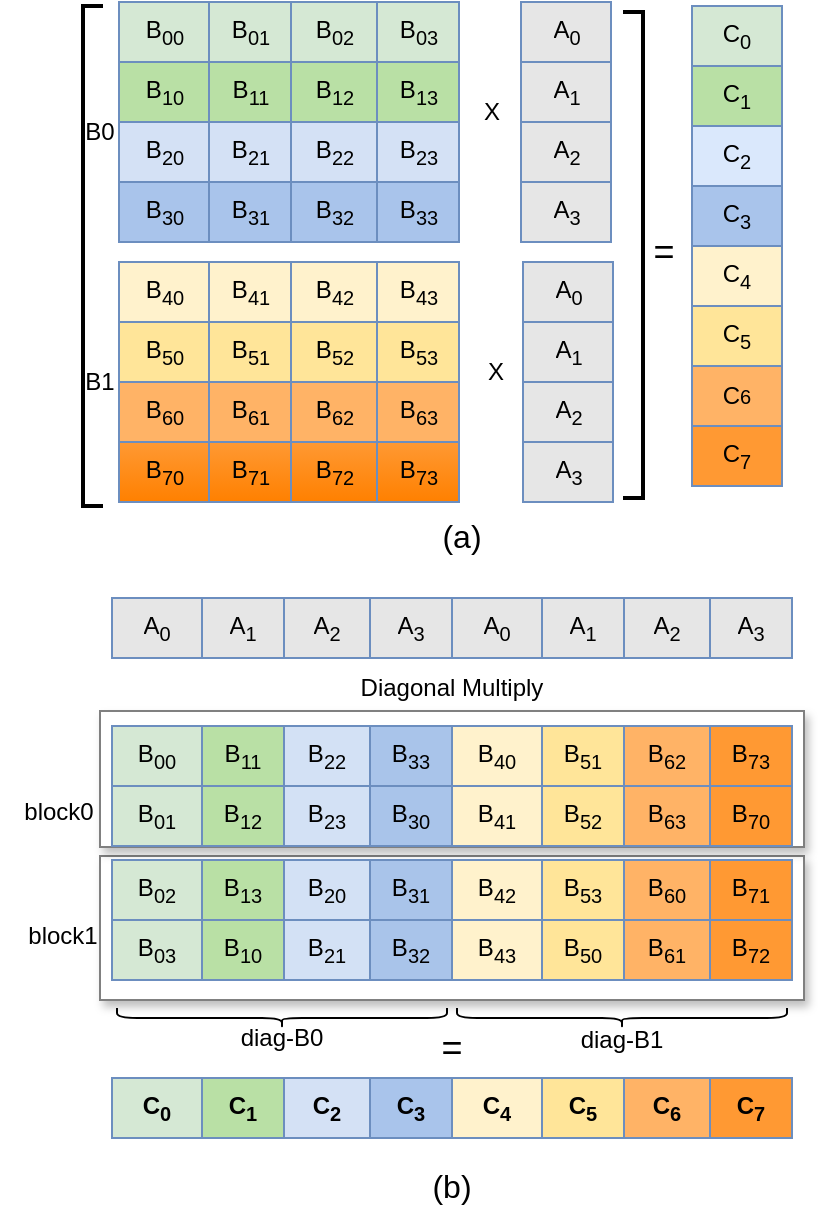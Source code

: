<mxfile version="24.4.4" type="github">
  <diagram name="第 1 页" id="KPnJN9Ksv_yV2w3EIVoZ">
    <mxGraphModel dx="1026" dy="650" grid="1" gridSize="10" guides="1" tooltips="1" connect="1" arrows="1" fold="1" page="1" pageScale="1" pageWidth="827" pageHeight="1169" math="0" shadow="0">
      <root>
        <mxCell id="0" />
        <mxCell id="1" parent="0" />
        <mxCell id="qt38-HqHiSl6YFuiFpgk-1" value="" style="rounded=0;whiteSpace=wrap;html=1;shadow=1;strokeColor=#808080;" vertex="1" parent="1">
          <mxGeometry x="340" y="487" width="352" height="72" as="geometry" />
        </mxCell>
        <mxCell id="qt38-HqHiSl6YFuiFpgk-2" value="" style="rounded=0;whiteSpace=wrap;html=1;shadow=1;strokeColor=#808080;" vertex="1" parent="1">
          <mxGeometry x="340" y="414.5" width="352" height="68" as="geometry" />
        </mxCell>
        <mxCell id="qt38-HqHiSl6YFuiFpgk-3" value="" style="shape=table;startSize=0;container=1;collapsible=0;childLayout=tableLayout;fontFamily=Times New Roman;labelBackgroundColor=#dae8fc;fillColor=#D5E8D4;strokeColor=#6c8ebf;" vertex="1" parent="1">
          <mxGeometry x="349.5" y="60" width="170" height="30" as="geometry" />
        </mxCell>
        <mxCell id="qt38-HqHiSl6YFuiFpgk-4" value="" style="shape=tableRow;horizontal=0;startSize=0;swimlaneHead=0;swimlaneBody=0;strokeColor=inherit;top=0;left=0;bottom=0;right=0;collapsible=0;dropTarget=0;fillColor=#D5E8D4;points=[[0,0.5],[1,0.5]];portConstraint=eastwest;" vertex="1" parent="qt38-HqHiSl6YFuiFpgk-3">
          <mxGeometry width="170" height="30" as="geometry" />
        </mxCell>
        <mxCell id="qt38-HqHiSl6YFuiFpgk-5" value="B&lt;sub&gt;00&lt;/sub&gt;" style="shape=partialRectangle;html=1;whiteSpace=wrap;connectable=0;strokeColor=#6C8EBF;overflow=hidden;fillColor=#D5E8D4;top=1;left=1;bottom=1;right=1;pointerEvents=1;perimeterSpacing=1;" vertex="1" parent="qt38-HqHiSl6YFuiFpgk-4">
          <mxGeometry width="45" height="30" as="geometry">
            <mxRectangle width="45" height="30" as="alternateBounds" />
          </mxGeometry>
        </mxCell>
        <mxCell id="qt38-HqHiSl6YFuiFpgk-6" value="B&lt;sub&gt;01&lt;/sub&gt;" style="shape=partialRectangle;html=1;whiteSpace=wrap;connectable=0;strokeColor=#6C8EBF;overflow=hidden;fillColor=#D5E8D4;top=1;left=1;bottom=1;right=1;pointerEvents=1;perimeterSpacing=1;" vertex="1" parent="qt38-HqHiSl6YFuiFpgk-4">
          <mxGeometry x="45" width="41" height="30" as="geometry">
            <mxRectangle width="41" height="30" as="alternateBounds" />
          </mxGeometry>
        </mxCell>
        <mxCell id="qt38-HqHiSl6YFuiFpgk-7" value="B&lt;sub&gt;02&lt;/sub&gt;" style="shape=partialRectangle;html=1;whiteSpace=wrap;connectable=0;strokeColor=inherit;overflow=hidden;fillColor=#D5E8D4;top=1;left=1;bottom=1;right=1;pointerEvents=1;" vertex="1" parent="qt38-HqHiSl6YFuiFpgk-4">
          <mxGeometry x="86" width="43" height="30" as="geometry">
            <mxRectangle width="43" height="30" as="alternateBounds" />
          </mxGeometry>
        </mxCell>
        <mxCell id="qt38-HqHiSl6YFuiFpgk-8" value="B&lt;sub&gt;03&lt;/sub&gt;" style="shape=partialRectangle;html=1;whiteSpace=wrap;connectable=0;strokeColor=inherit;overflow=hidden;fillColor=#D5E8D4;top=1;left=1;bottom=1;right=1;pointerEvents=1;" vertex="1" parent="qt38-HqHiSl6YFuiFpgk-4">
          <mxGeometry x="129" width="41" height="30" as="geometry">
            <mxRectangle width="41" height="30" as="alternateBounds" />
          </mxGeometry>
        </mxCell>
        <mxCell id="qt38-HqHiSl6YFuiFpgk-9" value="" style="shape=table;startSize=0;container=1;collapsible=0;childLayout=tableLayout;fontFamily=Times New Roman;labelBackgroundColor=#dae8fc;fillColor=#B9E0A5;strokeColor=#6c8ebf;" vertex="1" parent="1">
          <mxGeometry x="349.5" y="90" width="170" height="30" as="geometry" />
        </mxCell>
        <mxCell id="qt38-HqHiSl6YFuiFpgk-10" value="" style="shape=tableRow;horizontal=0;startSize=0;swimlaneHead=0;swimlaneBody=0;strokeColor=inherit;top=0;left=0;bottom=0;right=0;collapsible=0;dropTarget=0;fillColor=#B9E0A5;points=[[0,0.5],[1,0.5]];portConstraint=eastwest;" vertex="1" parent="qt38-HqHiSl6YFuiFpgk-9">
          <mxGeometry width="170" height="30" as="geometry" />
        </mxCell>
        <mxCell id="qt38-HqHiSl6YFuiFpgk-11" value="B&lt;sub&gt;10&lt;/sub&gt;" style="shape=partialRectangle;html=1;whiteSpace=wrap;connectable=0;strokeColor=#6C8EBF;overflow=hidden;fillColor=#B9E0A5;top=1;left=1;bottom=1;right=1;pointerEvents=1;perimeterSpacing=1;" vertex="1" parent="qt38-HqHiSl6YFuiFpgk-10">
          <mxGeometry width="45" height="30" as="geometry">
            <mxRectangle width="45" height="30" as="alternateBounds" />
          </mxGeometry>
        </mxCell>
        <mxCell id="qt38-HqHiSl6YFuiFpgk-12" value="B&lt;sub&gt;11&lt;/sub&gt;" style="shape=partialRectangle;html=1;whiteSpace=wrap;connectable=0;strokeColor=#6C8EBF;overflow=hidden;fillColor=#B9E0A5;top=1;left=1;bottom=1;right=1;pointerEvents=1;perimeterSpacing=1;" vertex="1" parent="qt38-HqHiSl6YFuiFpgk-10">
          <mxGeometry x="45" width="41" height="30" as="geometry">
            <mxRectangle width="41" height="30" as="alternateBounds" />
          </mxGeometry>
        </mxCell>
        <mxCell id="qt38-HqHiSl6YFuiFpgk-13" value="B&lt;sub&gt;12&lt;/sub&gt;" style="shape=partialRectangle;html=1;whiteSpace=wrap;connectable=0;strokeColor=inherit;overflow=hidden;fillColor=#B9E0A5;top=1;left=1;bottom=1;right=1;pointerEvents=1;" vertex="1" parent="qt38-HqHiSl6YFuiFpgk-10">
          <mxGeometry x="86" width="43" height="30" as="geometry">
            <mxRectangle width="43" height="30" as="alternateBounds" />
          </mxGeometry>
        </mxCell>
        <mxCell id="qt38-HqHiSl6YFuiFpgk-14" value="B&lt;sub&gt;13&lt;/sub&gt;" style="shape=partialRectangle;html=1;whiteSpace=wrap;connectable=0;strokeColor=inherit;overflow=hidden;fillColor=#B9E0A5;top=1;left=1;bottom=1;right=1;pointerEvents=1;" vertex="1" parent="qt38-HqHiSl6YFuiFpgk-10">
          <mxGeometry x="129" width="41" height="30" as="geometry">
            <mxRectangle width="41" height="30" as="alternateBounds" />
          </mxGeometry>
        </mxCell>
        <mxCell id="qt38-HqHiSl6YFuiFpgk-15" value="" style="shape=table;startSize=0;container=1;collapsible=0;childLayout=tableLayout;fontFamily=Times New Roman;labelBackgroundColor=#dae8fc;fillColor=#D4E1F5;strokeColor=#6c8ebf;" vertex="1" parent="1">
          <mxGeometry x="349.5" y="120" width="170" height="30" as="geometry" />
        </mxCell>
        <mxCell id="qt38-HqHiSl6YFuiFpgk-16" value="" style="shape=tableRow;horizontal=0;startSize=0;swimlaneHead=0;swimlaneBody=0;strokeColor=inherit;top=0;left=0;bottom=0;right=0;collapsible=0;dropTarget=0;fillColor=#D4E1F5;points=[[0,0.5],[1,0.5]];portConstraint=eastwest;" vertex="1" parent="qt38-HqHiSl6YFuiFpgk-15">
          <mxGeometry width="170" height="30" as="geometry" />
        </mxCell>
        <mxCell id="qt38-HqHiSl6YFuiFpgk-17" value="B&lt;sub&gt;20&lt;/sub&gt;" style="shape=partialRectangle;html=1;whiteSpace=wrap;connectable=0;strokeColor=#6C8EBF;overflow=hidden;fillColor=#D4E1F5;top=1;left=1;bottom=1;right=1;pointerEvents=1;perimeterSpacing=1;" vertex="1" parent="qt38-HqHiSl6YFuiFpgk-16">
          <mxGeometry width="45" height="30" as="geometry">
            <mxRectangle width="45" height="30" as="alternateBounds" />
          </mxGeometry>
        </mxCell>
        <mxCell id="qt38-HqHiSl6YFuiFpgk-18" value="B&lt;sub&gt;21&lt;/sub&gt;" style="shape=partialRectangle;html=1;whiteSpace=wrap;connectable=0;strokeColor=#6C8EBF;overflow=hidden;fillColor=#D4E1F5;top=1;left=1;bottom=1;right=1;pointerEvents=1;perimeterSpacing=1;" vertex="1" parent="qt38-HqHiSl6YFuiFpgk-16">
          <mxGeometry x="45" width="41" height="30" as="geometry">
            <mxRectangle width="41" height="30" as="alternateBounds" />
          </mxGeometry>
        </mxCell>
        <mxCell id="qt38-HqHiSl6YFuiFpgk-19" value="B&lt;sub&gt;22&lt;/sub&gt;" style="shape=partialRectangle;html=1;whiteSpace=wrap;connectable=0;strokeColor=inherit;overflow=hidden;fillColor=#D4E1F5;top=1;left=1;bottom=1;right=1;pointerEvents=1;" vertex="1" parent="qt38-HqHiSl6YFuiFpgk-16">
          <mxGeometry x="86" width="43" height="30" as="geometry">
            <mxRectangle width="43" height="30" as="alternateBounds" />
          </mxGeometry>
        </mxCell>
        <mxCell id="qt38-HqHiSl6YFuiFpgk-20" value="B&lt;sub&gt;23&lt;/sub&gt;" style="shape=partialRectangle;html=1;whiteSpace=wrap;connectable=0;strokeColor=inherit;overflow=hidden;fillColor=#D4E1F5;top=1;left=1;bottom=1;right=1;pointerEvents=1;" vertex="1" parent="qt38-HqHiSl6YFuiFpgk-16">
          <mxGeometry x="129" width="41" height="30" as="geometry">
            <mxRectangle width="41" height="30" as="alternateBounds" />
          </mxGeometry>
        </mxCell>
        <mxCell id="qt38-HqHiSl6YFuiFpgk-21" value="" style="shape=table;startSize=0;container=1;collapsible=0;childLayout=tableLayout;fontFamily=Times New Roman;labelBackgroundColor=#dae8fc;fillColor=#A9C4EB;strokeColor=#6c8ebf;" vertex="1" parent="1">
          <mxGeometry x="349.5" y="150" width="170" height="30" as="geometry" />
        </mxCell>
        <mxCell id="qt38-HqHiSl6YFuiFpgk-22" value="" style="shape=tableRow;horizontal=0;startSize=0;swimlaneHead=0;swimlaneBody=0;strokeColor=inherit;top=0;left=0;bottom=0;right=0;collapsible=0;dropTarget=0;fillColor=#A9C4EB;points=[[0,0.5],[1,0.5]];portConstraint=eastwest;" vertex="1" parent="qt38-HqHiSl6YFuiFpgk-21">
          <mxGeometry width="170" height="30" as="geometry" />
        </mxCell>
        <mxCell id="qt38-HqHiSl6YFuiFpgk-23" value="B&lt;sub&gt;30&lt;/sub&gt;" style="shape=partialRectangle;html=1;whiteSpace=wrap;connectable=0;strokeColor=#6C8EBF;overflow=hidden;fillColor=#A9C4EB;top=1;left=1;bottom=1;right=1;pointerEvents=1;perimeterSpacing=1;" vertex="1" parent="qt38-HqHiSl6YFuiFpgk-22">
          <mxGeometry width="45" height="30" as="geometry">
            <mxRectangle width="45" height="30" as="alternateBounds" />
          </mxGeometry>
        </mxCell>
        <mxCell id="qt38-HqHiSl6YFuiFpgk-24" value="B&lt;sub&gt;31&lt;/sub&gt;" style="shape=partialRectangle;html=1;whiteSpace=wrap;connectable=0;strokeColor=#6C8EBF;overflow=hidden;fillColor=#A9C4EB;top=1;left=1;bottom=1;right=1;pointerEvents=1;perimeterSpacing=1;" vertex="1" parent="qt38-HqHiSl6YFuiFpgk-22">
          <mxGeometry x="45" width="41" height="30" as="geometry">
            <mxRectangle width="41" height="30" as="alternateBounds" />
          </mxGeometry>
        </mxCell>
        <mxCell id="qt38-HqHiSl6YFuiFpgk-25" value="B&lt;sub&gt;32&lt;/sub&gt;" style="shape=partialRectangle;html=1;whiteSpace=wrap;connectable=0;strokeColor=inherit;overflow=hidden;fillColor=#A9C4EB;top=1;left=1;bottom=1;right=1;pointerEvents=1;" vertex="1" parent="qt38-HqHiSl6YFuiFpgk-22">
          <mxGeometry x="86" width="43" height="30" as="geometry">
            <mxRectangle width="43" height="30" as="alternateBounds" />
          </mxGeometry>
        </mxCell>
        <mxCell id="qt38-HqHiSl6YFuiFpgk-26" value="B&lt;sub&gt;33&lt;/sub&gt;" style="shape=partialRectangle;html=1;whiteSpace=wrap;connectable=0;strokeColor=inherit;overflow=hidden;fillColor=#A9C4EB;top=1;left=1;bottom=1;right=1;pointerEvents=1;" vertex="1" parent="qt38-HqHiSl6YFuiFpgk-22">
          <mxGeometry x="129" width="41" height="30" as="geometry">
            <mxRectangle width="41" height="30" as="alternateBounds" />
          </mxGeometry>
        </mxCell>
        <mxCell id="qt38-HqHiSl6YFuiFpgk-27" value="" style="shape=table;startSize=0;container=1;collapsible=0;childLayout=tableLayout;fontFamily=Times New Roman;labelBackgroundColor=#dae8fc;fillColor=#FFF2CC;strokeColor=#6c8ebf;" vertex="1" parent="1">
          <mxGeometry x="349.5" y="190" width="170" height="30" as="geometry" />
        </mxCell>
        <mxCell id="qt38-HqHiSl6YFuiFpgk-28" value="" style="shape=tableRow;horizontal=0;startSize=0;swimlaneHead=0;swimlaneBody=0;strokeColor=inherit;top=0;left=0;bottom=0;right=0;collapsible=0;dropTarget=0;fillColor=#FFF2CC;points=[[0,0.5],[1,0.5]];portConstraint=eastwest;" vertex="1" parent="qt38-HqHiSl6YFuiFpgk-27">
          <mxGeometry width="170" height="30" as="geometry" />
        </mxCell>
        <mxCell id="qt38-HqHiSl6YFuiFpgk-29" value="B&lt;sub&gt;40&lt;/sub&gt;" style="shape=partialRectangle;html=1;whiteSpace=wrap;connectable=0;strokeColor=#6C8EBF;overflow=hidden;fillColor=#FFF2CC;top=1;left=1;bottom=1;right=1;pointerEvents=1;perimeterSpacing=1;" vertex="1" parent="qt38-HqHiSl6YFuiFpgk-28">
          <mxGeometry width="45" height="30" as="geometry">
            <mxRectangle width="45" height="30" as="alternateBounds" />
          </mxGeometry>
        </mxCell>
        <mxCell id="qt38-HqHiSl6YFuiFpgk-30" value="B&lt;sub&gt;41&lt;/sub&gt;" style="shape=partialRectangle;html=1;whiteSpace=wrap;connectable=0;strokeColor=#6C8EBF;overflow=hidden;fillColor=#FFF2CC;top=1;left=1;bottom=1;right=1;pointerEvents=1;perimeterSpacing=1;" vertex="1" parent="qt38-HqHiSl6YFuiFpgk-28">
          <mxGeometry x="45" width="41" height="30" as="geometry">
            <mxRectangle width="41" height="30" as="alternateBounds" />
          </mxGeometry>
        </mxCell>
        <mxCell id="qt38-HqHiSl6YFuiFpgk-31" value="B&lt;sub&gt;42&lt;/sub&gt;" style="shape=partialRectangle;html=1;whiteSpace=wrap;connectable=0;strokeColor=inherit;overflow=hidden;fillColor=#FFF2CC;top=1;left=1;bottom=1;right=1;pointerEvents=1;" vertex="1" parent="qt38-HqHiSl6YFuiFpgk-28">
          <mxGeometry x="86" width="43" height="30" as="geometry">
            <mxRectangle width="43" height="30" as="alternateBounds" />
          </mxGeometry>
        </mxCell>
        <mxCell id="qt38-HqHiSl6YFuiFpgk-32" value="B&lt;sub&gt;43&lt;/sub&gt;" style="shape=partialRectangle;html=1;whiteSpace=wrap;connectable=0;strokeColor=inherit;overflow=hidden;fillColor=#FFF2CC;top=1;left=1;bottom=1;right=1;pointerEvents=1;" vertex="1" parent="qt38-HqHiSl6YFuiFpgk-28">
          <mxGeometry x="129" width="41" height="30" as="geometry">
            <mxRectangle width="41" height="30" as="alternateBounds" />
          </mxGeometry>
        </mxCell>
        <mxCell id="qt38-HqHiSl6YFuiFpgk-33" value="" style="shape=table;startSize=0;container=1;collapsible=0;childLayout=tableLayout;fontFamily=Times New Roman;labelBackgroundColor=#dae8fc;fillColor=#FFE599;strokeColor=#6c8ebf;" vertex="1" parent="1">
          <mxGeometry x="349.5" y="220" width="170" height="30" as="geometry" />
        </mxCell>
        <mxCell id="qt38-HqHiSl6YFuiFpgk-34" value="" style="shape=tableRow;horizontal=0;startSize=0;swimlaneHead=0;swimlaneBody=0;strokeColor=inherit;top=0;left=0;bottom=0;right=0;collapsible=0;dropTarget=0;fillColor=#FFE599;points=[[0,0.5],[1,0.5]];portConstraint=eastwest;" vertex="1" parent="qt38-HqHiSl6YFuiFpgk-33">
          <mxGeometry width="170" height="30" as="geometry" />
        </mxCell>
        <mxCell id="qt38-HqHiSl6YFuiFpgk-35" value="B&lt;sub&gt;50&lt;/sub&gt;" style="shape=partialRectangle;html=1;whiteSpace=wrap;connectable=0;strokeColor=#6C8EBF;overflow=hidden;fillColor=#FFE599;top=1;left=1;bottom=1;right=1;pointerEvents=1;perimeterSpacing=1;" vertex="1" parent="qt38-HqHiSl6YFuiFpgk-34">
          <mxGeometry width="45" height="30" as="geometry">
            <mxRectangle width="45" height="30" as="alternateBounds" />
          </mxGeometry>
        </mxCell>
        <mxCell id="qt38-HqHiSl6YFuiFpgk-36" value="B&lt;sub&gt;51&lt;/sub&gt;" style="shape=partialRectangle;html=1;whiteSpace=wrap;connectable=0;strokeColor=#6C8EBF;overflow=hidden;fillColor=#FFE599;top=1;left=1;bottom=1;right=1;pointerEvents=1;perimeterSpacing=1;" vertex="1" parent="qt38-HqHiSl6YFuiFpgk-34">
          <mxGeometry x="45" width="41" height="30" as="geometry">
            <mxRectangle width="41" height="30" as="alternateBounds" />
          </mxGeometry>
        </mxCell>
        <mxCell id="qt38-HqHiSl6YFuiFpgk-37" value="B&lt;sub&gt;52&lt;/sub&gt;" style="shape=partialRectangle;html=1;whiteSpace=wrap;connectable=0;strokeColor=inherit;overflow=hidden;fillColor=#FFE599;top=1;left=1;bottom=1;right=1;pointerEvents=1;" vertex="1" parent="qt38-HqHiSl6YFuiFpgk-34">
          <mxGeometry x="86" width="43" height="30" as="geometry">
            <mxRectangle width="43" height="30" as="alternateBounds" />
          </mxGeometry>
        </mxCell>
        <mxCell id="qt38-HqHiSl6YFuiFpgk-38" value="B&lt;sub&gt;53&lt;/sub&gt;" style="shape=partialRectangle;html=1;whiteSpace=wrap;connectable=0;strokeColor=inherit;overflow=hidden;fillColor=#FFE599;top=1;left=1;bottom=1;right=1;pointerEvents=1;" vertex="1" parent="qt38-HqHiSl6YFuiFpgk-34">
          <mxGeometry x="129" width="41" height="30" as="geometry">
            <mxRectangle width="41" height="30" as="alternateBounds" />
          </mxGeometry>
        </mxCell>
        <mxCell id="qt38-HqHiSl6YFuiFpgk-39" value="" style="shape=table;startSize=0;container=1;collapsible=0;childLayout=tableLayout;fontFamily=Times New Roman;labelBackgroundColor=#dae8fc;fillColor=#FFB366;strokeColor=#6c8ebf;" vertex="1" parent="1">
          <mxGeometry x="349.5" y="250" width="170" height="30" as="geometry" />
        </mxCell>
        <mxCell id="qt38-HqHiSl6YFuiFpgk-40" value="" style="shape=tableRow;horizontal=0;startSize=0;swimlaneHead=0;swimlaneBody=0;strokeColor=inherit;top=0;left=0;bottom=0;right=0;collapsible=0;dropTarget=0;fillColor=#FFB366;points=[[0,0.5],[1,0.5]];portConstraint=eastwest;" vertex="1" parent="qt38-HqHiSl6YFuiFpgk-39">
          <mxGeometry width="170" height="30" as="geometry" />
        </mxCell>
        <mxCell id="qt38-HqHiSl6YFuiFpgk-41" value="B&lt;sub&gt;60&lt;/sub&gt;" style="shape=partialRectangle;html=1;whiteSpace=wrap;connectable=0;strokeColor=#6C8EBF;overflow=hidden;fillColor=#FFB366;top=1;left=1;bottom=1;right=1;pointerEvents=1;perimeterSpacing=1;" vertex="1" parent="qt38-HqHiSl6YFuiFpgk-40">
          <mxGeometry width="45" height="30" as="geometry">
            <mxRectangle width="45" height="30" as="alternateBounds" />
          </mxGeometry>
        </mxCell>
        <mxCell id="qt38-HqHiSl6YFuiFpgk-42" value="B&lt;sub&gt;61&lt;/sub&gt;" style="shape=partialRectangle;html=1;whiteSpace=wrap;connectable=0;strokeColor=#6C8EBF;overflow=hidden;fillColor=#FFB366;top=1;left=1;bottom=1;right=1;pointerEvents=1;perimeterSpacing=1;" vertex="1" parent="qt38-HqHiSl6YFuiFpgk-40">
          <mxGeometry x="45" width="41" height="30" as="geometry">
            <mxRectangle width="41" height="30" as="alternateBounds" />
          </mxGeometry>
        </mxCell>
        <mxCell id="qt38-HqHiSl6YFuiFpgk-43" value="B&lt;sub&gt;62&lt;/sub&gt;" style="shape=partialRectangle;html=1;whiteSpace=wrap;connectable=0;strokeColor=inherit;overflow=hidden;fillColor=#FFB366;top=1;left=1;bottom=1;right=1;pointerEvents=1;" vertex="1" parent="qt38-HqHiSl6YFuiFpgk-40">
          <mxGeometry x="86" width="43" height="30" as="geometry">
            <mxRectangle width="43" height="30" as="alternateBounds" />
          </mxGeometry>
        </mxCell>
        <mxCell id="qt38-HqHiSl6YFuiFpgk-44" value="B&lt;sub&gt;63&lt;/sub&gt;" style="shape=partialRectangle;html=1;whiteSpace=wrap;connectable=0;strokeColor=inherit;overflow=hidden;fillColor=#FFB366;top=1;left=1;bottom=1;right=1;pointerEvents=1;" vertex="1" parent="qt38-HqHiSl6YFuiFpgk-40">
          <mxGeometry x="129" width="41" height="30" as="geometry">
            <mxRectangle width="41" height="30" as="alternateBounds" />
          </mxGeometry>
        </mxCell>
        <mxCell id="qt38-HqHiSl6YFuiFpgk-45" value="" style="shape=table;startSize=0;container=1;collapsible=0;childLayout=tableLayout;fontFamily=Times New Roman;labelBackgroundColor=#dae8fc;fillColor=#FF9933;strokeColor=#6c8ebf;gradientColor=none;" vertex="1" parent="1">
          <mxGeometry x="349.5" y="280" width="170" height="30" as="geometry" />
        </mxCell>
        <mxCell id="qt38-HqHiSl6YFuiFpgk-46" value="" style="shape=tableRow;horizontal=0;startSize=0;swimlaneHead=0;swimlaneBody=0;strokeColor=inherit;top=0;left=0;bottom=0;right=0;collapsible=0;dropTarget=0;fillColor=#FF9933;points=[[0,0.5],[1,0.5]];portConstraint=eastwest;gradientColor=#FF8000;" vertex="1" parent="qt38-HqHiSl6YFuiFpgk-45">
          <mxGeometry width="170" height="30" as="geometry" />
        </mxCell>
        <mxCell id="qt38-HqHiSl6YFuiFpgk-47" value="B&lt;sub&gt;70&lt;/sub&gt;" style="shape=partialRectangle;html=1;whiteSpace=wrap;connectable=0;strokeColor=#6C8EBF;overflow=hidden;fillColor=#FF9933;top=1;left=1;bottom=1;right=1;pointerEvents=1;perimeterSpacing=1;gradientColor=#FF8000;" vertex="1" parent="qt38-HqHiSl6YFuiFpgk-46">
          <mxGeometry width="45" height="30" as="geometry">
            <mxRectangle width="45" height="30" as="alternateBounds" />
          </mxGeometry>
        </mxCell>
        <mxCell id="qt38-HqHiSl6YFuiFpgk-48" value="B&lt;sub&gt;71&lt;/sub&gt;" style="shape=partialRectangle;html=1;whiteSpace=wrap;connectable=0;strokeColor=#6C8EBF;overflow=hidden;fillColor=#FF9933;top=1;left=1;bottom=1;right=1;pointerEvents=1;perimeterSpacing=1;gradientColor=#FF8000;" vertex="1" parent="qt38-HqHiSl6YFuiFpgk-46">
          <mxGeometry x="45" width="41" height="30" as="geometry">
            <mxRectangle width="41" height="30" as="alternateBounds" />
          </mxGeometry>
        </mxCell>
        <mxCell id="qt38-HqHiSl6YFuiFpgk-49" value="B&lt;sub&gt;72&lt;/sub&gt;" style="shape=partialRectangle;html=1;whiteSpace=wrap;connectable=0;strokeColor=inherit;overflow=hidden;fillColor=#FF9933;top=1;left=1;bottom=1;right=1;pointerEvents=1;gradientColor=#FF8000;" vertex="1" parent="qt38-HqHiSl6YFuiFpgk-46">
          <mxGeometry x="86" width="43" height="30" as="geometry">
            <mxRectangle width="43" height="30" as="alternateBounds" />
          </mxGeometry>
        </mxCell>
        <mxCell id="qt38-HqHiSl6YFuiFpgk-50" value="B&lt;sub&gt;73&lt;/sub&gt;" style="shape=partialRectangle;html=1;whiteSpace=wrap;connectable=0;strokeColor=inherit;overflow=hidden;fillColor=#FF9933;top=1;left=1;bottom=1;right=1;pointerEvents=1;gradientColor=#FF8000;" vertex="1" parent="qt38-HqHiSl6YFuiFpgk-46">
          <mxGeometry x="129" width="41" height="30" as="geometry">
            <mxRectangle width="41" height="30" as="alternateBounds" />
          </mxGeometry>
        </mxCell>
        <mxCell id="qt38-HqHiSl6YFuiFpgk-51" value="&lt;font style=&quot;font-size: 16px;&quot;&gt;(a)&lt;/font&gt;" style="text;html=1;align=center;verticalAlign=middle;whiteSpace=wrap;rounded=0;" vertex="1" parent="1">
          <mxGeometry x="490.5" y="312" width="60" height="30" as="geometry" />
        </mxCell>
        <mxCell id="qt38-HqHiSl6YFuiFpgk-52" value="X" style="text;html=1;align=center;verticalAlign=middle;whiteSpace=wrap;rounded=0;" vertex="1" parent="1">
          <mxGeometry x="510.5" y="100" width="50" height="30" as="geometry" />
        </mxCell>
        <mxCell id="qt38-HqHiSl6YFuiFpgk-53" value="X" style="text;html=1;align=center;verticalAlign=middle;whiteSpace=wrap;rounded=0;" vertex="1" parent="1">
          <mxGeometry x="512.5" y="230" width="50" height="30" as="geometry" />
        </mxCell>
        <mxCell id="qt38-HqHiSl6YFuiFpgk-54" value="" style="strokeWidth=2;html=1;shape=mxgraph.flowchart.annotation_1;align=left;pointerEvents=1;" vertex="1" parent="1">
          <mxGeometry x="331.5" y="62" width="10" height="250" as="geometry" />
        </mxCell>
        <mxCell id="qt38-HqHiSl6YFuiFpgk-55" value="" style="strokeWidth=2;html=1;shape=mxgraph.flowchart.annotation_1;align=left;pointerEvents=1;rotation=-180;" vertex="1" parent="1">
          <mxGeometry x="601.5" y="65" width="10" height="243" as="geometry" />
        </mxCell>
        <mxCell id="qt38-HqHiSl6YFuiFpgk-56" value="" style="shape=table;startSize=0;container=1;collapsible=0;childLayout=tableLayout;fontFamily=Times New Roman;labelBackgroundColor=#dae8fc;fillColor=#E6E6E6;strokeColor=#6c8ebf;" vertex="1" parent="1">
          <mxGeometry x="346" y="358" width="170" height="30" as="geometry" />
        </mxCell>
        <mxCell id="qt38-HqHiSl6YFuiFpgk-57" value="" style="shape=tableRow;horizontal=0;startSize=0;swimlaneHead=0;swimlaneBody=0;strokeColor=inherit;top=0;left=0;bottom=0;right=0;collapsible=0;dropTarget=0;fillColor=#E6E6E6;points=[[0,0.5],[1,0.5]];portConstraint=eastwest;" vertex="1" parent="qt38-HqHiSl6YFuiFpgk-56">
          <mxGeometry width="170" height="30" as="geometry" />
        </mxCell>
        <mxCell id="qt38-HqHiSl6YFuiFpgk-58" value="A&lt;sub&gt;0&lt;/sub&gt;" style="shape=partialRectangle;html=1;whiteSpace=wrap;connectable=0;strokeColor=#6C8EBF;overflow=hidden;fillColor=#E6E6E6;top=1;left=1;bottom=1;right=1;pointerEvents=1;perimeterSpacing=1;" vertex="1" parent="qt38-HqHiSl6YFuiFpgk-57">
          <mxGeometry width="45" height="30" as="geometry">
            <mxRectangle width="45" height="30" as="alternateBounds" />
          </mxGeometry>
        </mxCell>
        <mxCell id="qt38-HqHiSl6YFuiFpgk-59" value="A&lt;sub&gt;1&lt;/sub&gt;" style="shape=partialRectangle;html=1;whiteSpace=wrap;connectable=0;strokeColor=#6C8EBF;overflow=hidden;fillColor=#E6E6E6;top=1;left=1;bottom=1;right=1;pointerEvents=1;perimeterSpacing=1;" vertex="1" parent="qt38-HqHiSl6YFuiFpgk-57">
          <mxGeometry x="45" width="41" height="30" as="geometry">
            <mxRectangle width="41" height="30" as="alternateBounds" />
          </mxGeometry>
        </mxCell>
        <mxCell id="qt38-HqHiSl6YFuiFpgk-60" value="A&lt;sub&gt;2&lt;/sub&gt;" style="shape=partialRectangle;html=1;whiteSpace=wrap;connectable=0;strokeColor=inherit;overflow=hidden;fillColor=#E6E6E6;top=1;left=1;bottom=1;right=1;pointerEvents=1;" vertex="1" parent="qt38-HqHiSl6YFuiFpgk-57">
          <mxGeometry x="86" width="43" height="30" as="geometry">
            <mxRectangle width="43" height="30" as="alternateBounds" />
          </mxGeometry>
        </mxCell>
        <mxCell id="qt38-HqHiSl6YFuiFpgk-61" value="A&lt;sub&gt;3&lt;/sub&gt;" style="shape=partialRectangle;html=1;whiteSpace=wrap;connectable=0;strokeColor=inherit;overflow=hidden;fillColor=#E6E6E6;top=1;left=1;bottom=1;right=1;pointerEvents=1;" vertex="1" parent="qt38-HqHiSl6YFuiFpgk-57">
          <mxGeometry x="129" width="41" height="30" as="geometry">
            <mxRectangle width="41" height="30" as="alternateBounds" />
          </mxGeometry>
        </mxCell>
        <mxCell id="qt38-HqHiSl6YFuiFpgk-62" value="" style="shape=table;startSize=0;container=1;collapsible=0;childLayout=tableLayout;fontFamily=Times New Roman;labelBackgroundColor=#dae8fc;fillColor=#E6E6E6;strokeColor=#6c8ebf;" vertex="1" parent="1">
          <mxGeometry x="516" y="358" width="170" height="30" as="geometry" />
        </mxCell>
        <mxCell id="qt38-HqHiSl6YFuiFpgk-63" value="" style="shape=tableRow;horizontal=0;startSize=0;swimlaneHead=0;swimlaneBody=0;strokeColor=inherit;top=0;left=0;bottom=0;right=0;collapsible=0;dropTarget=0;fillColor=#E6E6E6;points=[[0,0.5],[1,0.5]];portConstraint=eastwest;" vertex="1" parent="qt38-HqHiSl6YFuiFpgk-62">
          <mxGeometry width="170" height="30" as="geometry" />
        </mxCell>
        <mxCell id="qt38-HqHiSl6YFuiFpgk-64" value="A&lt;sub&gt;0&lt;/sub&gt;" style="shape=partialRectangle;html=1;whiteSpace=wrap;connectable=0;strokeColor=#6C8EBF;overflow=hidden;fillColor=#E6E6E6;top=1;left=1;bottom=1;right=1;pointerEvents=1;perimeterSpacing=1;" vertex="1" parent="qt38-HqHiSl6YFuiFpgk-63">
          <mxGeometry width="45" height="30" as="geometry">
            <mxRectangle width="45" height="30" as="alternateBounds" />
          </mxGeometry>
        </mxCell>
        <mxCell id="qt38-HqHiSl6YFuiFpgk-65" value="A&lt;sub&gt;1&lt;/sub&gt;" style="shape=partialRectangle;html=1;whiteSpace=wrap;connectable=0;strokeColor=#6C8EBF;overflow=hidden;fillColor=#E6E6E6;top=1;left=1;bottom=1;right=1;pointerEvents=1;perimeterSpacing=1;" vertex="1" parent="qt38-HqHiSl6YFuiFpgk-63">
          <mxGeometry x="45" width="41" height="30" as="geometry">
            <mxRectangle width="41" height="30" as="alternateBounds" />
          </mxGeometry>
        </mxCell>
        <mxCell id="qt38-HqHiSl6YFuiFpgk-66" value="A&lt;sub&gt;2&lt;/sub&gt;" style="shape=partialRectangle;html=1;whiteSpace=wrap;connectable=0;strokeColor=inherit;overflow=hidden;fillColor=#E6E6E6;top=1;left=1;bottom=1;right=1;pointerEvents=1;" vertex="1" parent="qt38-HqHiSl6YFuiFpgk-63">
          <mxGeometry x="86" width="43" height="30" as="geometry">
            <mxRectangle width="43" height="30" as="alternateBounds" />
          </mxGeometry>
        </mxCell>
        <mxCell id="qt38-HqHiSl6YFuiFpgk-67" value="A&lt;sub&gt;3&lt;/sub&gt;" style="shape=partialRectangle;html=1;whiteSpace=wrap;connectable=0;strokeColor=inherit;overflow=hidden;fillColor=#E6E6E6;top=1;left=1;bottom=1;right=1;pointerEvents=1;" vertex="1" parent="qt38-HqHiSl6YFuiFpgk-63">
          <mxGeometry x="129" width="41" height="30" as="geometry">
            <mxRectangle width="41" height="30" as="alternateBounds" />
          </mxGeometry>
        </mxCell>
        <mxCell id="qt38-HqHiSl6YFuiFpgk-68" value="" style="shape=table;startSize=0;container=1;collapsible=0;childLayout=tableLayout;fontFamily=Times New Roman;labelBackgroundColor=#dae8fc;fillColor=#D5E8D4;strokeColor=#6c8ebf;" vertex="1" parent="1">
          <mxGeometry x="346" y="422" width="170" height="30" as="geometry" />
        </mxCell>
        <mxCell id="qt38-HqHiSl6YFuiFpgk-69" value="" style="shape=tableRow;horizontal=0;startSize=0;swimlaneHead=0;swimlaneBody=0;strokeColor=inherit;top=0;left=0;bottom=0;right=0;collapsible=0;dropTarget=0;fillColor=#D5E8D4;points=[[0,0.5],[1,0.5]];portConstraint=eastwest;" vertex="1" parent="qt38-HqHiSl6YFuiFpgk-68">
          <mxGeometry width="170" height="30" as="geometry" />
        </mxCell>
        <mxCell id="qt38-HqHiSl6YFuiFpgk-70" value="B&lt;sub&gt;00&lt;/sub&gt;" style="shape=partialRectangle;html=1;whiteSpace=wrap;connectable=0;strokeColor=#6C8EBF;overflow=hidden;fillColor=#D5E8D4;top=1;left=1;bottom=1;right=1;pointerEvents=1;perimeterSpacing=1;" vertex="1" parent="qt38-HqHiSl6YFuiFpgk-69">
          <mxGeometry width="45" height="30" as="geometry">
            <mxRectangle width="45" height="30" as="alternateBounds" />
          </mxGeometry>
        </mxCell>
        <mxCell id="qt38-HqHiSl6YFuiFpgk-71" value="B&lt;sub&gt;11&lt;/sub&gt;" style="shape=partialRectangle;html=1;whiteSpace=wrap;connectable=0;strokeColor=#6C8EBF;overflow=hidden;fillColor=#B9E0A5;top=1;left=1;bottom=1;right=1;pointerEvents=1;perimeterSpacing=1;" vertex="1" parent="qt38-HqHiSl6YFuiFpgk-69">
          <mxGeometry x="45" width="41" height="30" as="geometry">
            <mxRectangle width="41" height="30" as="alternateBounds" />
          </mxGeometry>
        </mxCell>
        <mxCell id="qt38-HqHiSl6YFuiFpgk-72" value="B&lt;sub&gt;22&lt;/sub&gt;" style="shape=partialRectangle;html=1;whiteSpace=wrap;connectable=0;strokeColor=inherit;overflow=hidden;fillColor=#D3E1F5;top=1;left=1;bottom=1;right=1;pointerEvents=1;" vertex="1" parent="qt38-HqHiSl6YFuiFpgk-69">
          <mxGeometry x="86" width="43" height="30" as="geometry">
            <mxRectangle width="43" height="30" as="alternateBounds" />
          </mxGeometry>
        </mxCell>
        <mxCell id="qt38-HqHiSl6YFuiFpgk-73" value="B&lt;sub&gt;33&lt;/sub&gt;" style="shape=partialRectangle;html=1;whiteSpace=wrap;connectable=0;strokeColor=inherit;overflow=hidden;fillColor=#A9C4EA;top=1;left=1;bottom=1;right=1;pointerEvents=1;" vertex="1" parent="qt38-HqHiSl6YFuiFpgk-69">
          <mxGeometry x="129" width="41" height="30" as="geometry">
            <mxRectangle width="41" height="30" as="alternateBounds" />
          </mxGeometry>
        </mxCell>
        <mxCell id="qt38-HqHiSl6YFuiFpgk-74" value="" style="shape=table;startSize=0;container=1;collapsible=0;childLayout=tableLayout;fontFamily=Times New Roman;labelBackgroundColor=#dae8fc;fillColor=#B9E0A5;strokeColor=#6c8ebf;" vertex="1" parent="1">
          <mxGeometry x="346" y="452" width="170" height="30" as="geometry" />
        </mxCell>
        <mxCell id="qt38-HqHiSl6YFuiFpgk-75" value="" style="shape=tableRow;horizontal=0;startSize=0;swimlaneHead=0;swimlaneBody=0;strokeColor=inherit;top=0;left=0;bottom=0;right=0;collapsible=0;dropTarget=0;fillColor=#B9E0A5;points=[[0,0.5],[1,0.5]];portConstraint=eastwest;" vertex="1" parent="qt38-HqHiSl6YFuiFpgk-74">
          <mxGeometry width="170" height="30" as="geometry" />
        </mxCell>
        <mxCell id="qt38-HqHiSl6YFuiFpgk-76" value="B&lt;sub&gt;01&lt;/sub&gt;" style="shape=partialRectangle;html=1;whiteSpace=wrap;connectable=0;strokeColor=#6C8EBF;overflow=hidden;fillColor=#D5E8D4;top=1;left=1;bottom=1;right=1;pointerEvents=1;perimeterSpacing=1;" vertex="1" parent="qt38-HqHiSl6YFuiFpgk-75">
          <mxGeometry width="45" height="30" as="geometry">
            <mxRectangle width="45" height="30" as="alternateBounds" />
          </mxGeometry>
        </mxCell>
        <mxCell id="qt38-HqHiSl6YFuiFpgk-77" value="B&lt;sub&gt;12&lt;/sub&gt;" style="shape=partialRectangle;html=1;whiteSpace=wrap;connectable=0;strokeColor=#6C8EBF;overflow=hidden;fillColor=#B9E0A5;top=1;left=1;bottom=1;right=1;pointerEvents=1;perimeterSpacing=1;" vertex="1" parent="qt38-HqHiSl6YFuiFpgk-75">
          <mxGeometry x="45" width="41" height="30" as="geometry">
            <mxRectangle width="41" height="30" as="alternateBounds" />
          </mxGeometry>
        </mxCell>
        <mxCell id="qt38-HqHiSl6YFuiFpgk-78" value="B&lt;sub&gt;23&lt;/sub&gt;" style="shape=partialRectangle;html=1;whiteSpace=wrap;connectable=0;strokeColor=inherit;overflow=hidden;fillColor=#D3E1F5;top=1;left=1;bottom=1;right=1;pointerEvents=1;" vertex="1" parent="qt38-HqHiSl6YFuiFpgk-75">
          <mxGeometry x="86" width="43" height="30" as="geometry">
            <mxRectangle width="43" height="30" as="alternateBounds" />
          </mxGeometry>
        </mxCell>
        <mxCell id="qt38-HqHiSl6YFuiFpgk-79" value="B&lt;sub&gt;30&lt;/sub&gt;" style="shape=partialRectangle;html=1;whiteSpace=wrap;connectable=0;strokeColor=inherit;overflow=hidden;fillColor=#A9C4EA;top=1;left=1;bottom=1;right=1;pointerEvents=1;" vertex="1" parent="qt38-HqHiSl6YFuiFpgk-75">
          <mxGeometry x="129" width="41" height="30" as="geometry">
            <mxRectangle width="41" height="30" as="alternateBounds" />
          </mxGeometry>
        </mxCell>
        <mxCell id="qt38-HqHiSl6YFuiFpgk-80" value="" style="shape=table;startSize=0;container=1;collapsible=0;childLayout=tableLayout;fontFamily=Times New Roman;labelBackgroundColor=#dae8fc;fillColor=#D4E1F5;strokeColor=#6c8ebf;" vertex="1" parent="1">
          <mxGeometry x="346" y="489" width="170" height="30" as="geometry" />
        </mxCell>
        <mxCell id="qt38-HqHiSl6YFuiFpgk-81" value="" style="shape=tableRow;horizontal=0;startSize=0;swimlaneHead=0;swimlaneBody=0;strokeColor=inherit;top=0;left=0;bottom=0;right=0;collapsible=0;dropTarget=0;fillColor=#D4E1F5;points=[[0,0.5],[1,0.5]];portConstraint=eastwest;" vertex="1" parent="qt38-HqHiSl6YFuiFpgk-80">
          <mxGeometry width="170" height="30" as="geometry" />
        </mxCell>
        <mxCell id="qt38-HqHiSl6YFuiFpgk-82" value="B&lt;sub&gt;02&lt;/sub&gt;" style="shape=partialRectangle;html=1;whiteSpace=wrap;connectable=0;strokeColor=#6C8EBF;overflow=hidden;fillColor=#D5E8D4;top=1;left=1;bottom=1;right=1;pointerEvents=1;perimeterSpacing=1;" vertex="1" parent="qt38-HqHiSl6YFuiFpgk-81">
          <mxGeometry width="45" height="30" as="geometry">
            <mxRectangle width="45" height="30" as="alternateBounds" />
          </mxGeometry>
        </mxCell>
        <mxCell id="qt38-HqHiSl6YFuiFpgk-83" value="B&lt;sub&gt;13&lt;/sub&gt;" style="shape=partialRectangle;html=1;whiteSpace=wrap;connectable=0;strokeColor=#6C8EBF;overflow=hidden;fillColor=#B9E0A5;top=1;left=1;bottom=1;right=1;pointerEvents=1;perimeterSpacing=1;" vertex="1" parent="qt38-HqHiSl6YFuiFpgk-81">
          <mxGeometry x="45" width="41" height="30" as="geometry">
            <mxRectangle width="41" height="30" as="alternateBounds" />
          </mxGeometry>
        </mxCell>
        <mxCell id="qt38-HqHiSl6YFuiFpgk-84" value="B&lt;sub&gt;20&lt;/sub&gt;" style="shape=partialRectangle;html=1;whiteSpace=wrap;connectable=0;strokeColor=inherit;overflow=hidden;fillColor=#D3E1F5;top=1;left=1;bottom=1;right=1;pointerEvents=1;" vertex="1" parent="qt38-HqHiSl6YFuiFpgk-81">
          <mxGeometry x="86" width="43" height="30" as="geometry">
            <mxRectangle width="43" height="30" as="alternateBounds" />
          </mxGeometry>
        </mxCell>
        <mxCell id="qt38-HqHiSl6YFuiFpgk-85" value="B&lt;sub&gt;31&lt;/sub&gt;" style="shape=partialRectangle;html=1;whiteSpace=wrap;connectable=0;strokeColor=inherit;overflow=hidden;fillColor=#A9C4EA;top=1;left=1;bottom=1;right=1;pointerEvents=1;" vertex="1" parent="qt38-HqHiSl6YFuiFpgk-81">
          <mxGeometry x="129" width="41" height="30" as="geometry">
            <mxRectangle width="41" height="30" as="alternateBounds" />
          </mxGeometry>
        </mxCell>
        <mxCell id="qt38-HqHiSl6YFuiFpgk-86" value="" style="shape=table;startSize=0;container=1;collapsible=0;childLayout=tableLayout;fontFamily=Times New Roman;labelBackgroundColor=#dae8fc;fillColor=#A9C4EB;strokeColor=#6c8ebf;" vertex="1" parent="1">
          <mxGeometry x="346" y="519" width="170" height="30" as="geometry" />
        </mxCell>
        <mxCell id="qt38-HqHiSl6YFuiFpgk-87" value="" style="shape=tableRow;horizontal=0;startSize=0;swimlaneHead=0;swimlaneBody=0;strokeColor=inherit;top=0;left=0;bottom=0;right=0;collapsible=0;dropTarget=0;fillColor=#A9C4EB;points=[[0,0.5],[1,0.5]];portConstraint=eastwest;" vertex="1" parent="qt38-HqHiSl6YFuiFpgk-86">
          <mxGeometry width="170" height="30" as="geometry" />
        </mxCell>
        <mxCell id="qt38-HqHiSl6YFuiFpgk-88" value="B&lt;sub&gt;03&lt;/sub&gt;" style="shape=partialRectangle;html=1;whiteSpace=wrap;connectable=0;strokeColor=#6C8EBF;overflow=hidden;fillColor=#D5E8D4;top=1;left=1;bottom=1;right=1;pointerEvents=1;perimeterSpacing=1;" vertex="1" parent="qt38-HqHiSl6YFuiFpgk-87">
          <mxGeometry width="45" height="30" as="geometry">
            <mxRectangle width="45" height="30" as="alternateBounds" />
          </mxGeometry>
        </mxCell>
        <mxCell id="qt38-HqHiSl6YFuiFpgk-89" value="B&lt;sub&gt;10&lt;/sub&gt;" style="shape=partialRectangle;html=1;whiteSpace=wrap;connectable=0;strokeColor=#6C8EBF;overflow=hidden;fillColor=#B9E0A5;top=1;left=1;bottom=1;right=1;pointerEvents=1;perimeterSpacing=1;" vertex="1" parent="qt38-HqHiSl6YFuiFpgk-87">
          <mxGeometry x="45" width="41" height="30" as="geometry">
            <mxRectangle width="41" height="30" as="alternateBounds" />
          </mxGeometry>
        </mxCell>
        <mxCell id="qt38-HqHiSl6YFuiFpgk-90" value="B&lt;sub&gt;21&lt;/sub&gt;" style="shape=partialRectangle;html=1;whiteSpace=wrap;connectable=0;strokeColor=inherit;overflow=hidden;fillColor=#D3E1F5;top=1;left=1;bottom=1;right=1;pointerEvents=1;" vertex="1" parent="qt38-HqHiSl6YFuiFpgk-87">
          <mxGeometry x="86" width="43" height="30" as="geometry">
            <mxRectangle width="43" height="30" as="alternateBounds" />
          </mxGeometry>
        </mxCell>
        <mxCell id="qt38-HqHiSl6YFuiFpgk-91" value="B&lt;sub&gt;32&lt;/sub&gt;" style="shape=partialRectangle;html=1;whiteSpace=wrap;connectable=0;strokeColor=inherit;overflow=hidden;fillColor=#A9C4EA;top=1;left=1;bottom=1;right=1;pointerEvents=1;" vertex="1" parent="qt38-HqHiSl6YFuiFpgk-87">
          <mxGeometry x="129" width="41" height="30" as="geometry">
            <mxRectangle width="41" height="30" as="alternateBounds" />
          </mxGeometry>
        </mxCell>
        <mxCell id="qt38-HqHiSl6YFuiFpgk-92" value="" style="shape=table;startSize=0;container=1;collapsible=0;childLayout=tableLayout;fontFamily=Times New Roman;labelBackgroundColor=#dae8fc;fillColor=#FFF2CC;strokeColor=#6c8ebf;opacity=0;" vertex="1" parent="1">
          <mxGeometry x="516" y="422" width="170" height="30" as="geometry" />
        </mxCell>
        <mxCell id="qt38-HqHiSl6YFuiFpgk-93" value="" style="shape=tableRow;horizontal=0;startSize=0;swimlaneHead=0;swimlaneBody=0;strokeColor=inherit;top=0;left=0;bottom=0;right=0;collapsible=0;dropTarget=0;fillColor=#FFF2CC;points=[[0,0.5],[1,0.5]];portConstraint=eastwest;" vertex="1" parent="qt38-HqHiSl6YFuiFpgk-92">
          <mxGeometry width="170" height="30" as="geometry" />
        </mxCell>
        <mxCell id="qt38-HqHiSl6YFuiFpgk-94" value="B&lt;sub&gt;40&lt;/sub&gt;" style="shape=partialRectangle;html=1;whiteSpace=wrap;connectable=0;strokeColor=#6C8EBF;overflow=hidden;fillColor=#FFF2CC;top=1;left=1;bottom=1;right=1;pointerEvents=1;perimeterSpacing=1;" vertex="1" parent="qt38-HqHiSl6YFuiFpgk-93">
          <mxGeometry width="45" height="30" as="geometry">
            <mxRectangle width="45" height="30" as="alternateBounds" />
          </mxGeometry>
        </mxCell>
        <mxCell id="qt38-HqHiSl6YFuiFpgk-95" value="B&lt;sub&gt;51&lt;/sub&gt;" style="shape=partialRectangle;html=1;whiteSpace=wrap;connectable=0;strokeColor=#6C8EBF;overflow=hidden;fillColor=#FFE599;top=1;left=1;bottom=1;right=1;pointerEvents=1;perimeterSpacing=1;" vertex="1" parent="qt38-HqHiSl6YFuiFpgk-93">
          <mxGeometry x="45" width="41" height="30" as="geometry">
            <mxRectangle width="41" height="30" as="alternateBounds" />
          </mxGeometry>
        </mxCell>
        <mxCell id="qt38-HqHiSl6YFuiFpgk-96" value="B&lt;sub&gt;62&lt;/sub&gt;" style="shape=partialRectangle;html=1;whiteSpace=wrap;connectable=0;strokeColor=inherit;overflow=hidden;fillColor=#FFB366;top=1;left=1;bottom=1;right=1;pointerEvents=1;" vertex="1" parent="qt38-HqHiSl6YFuiFpgk-93">
          <mxGeometry x="86" width="43" height="30" as="geometry">
            <mxRectangle width="43" height="30" as="alternateBounds" />
          </mxGeometry>
        </mxCell>
        <mxCell id="qt38-HqHiSl6YFuiFpgk-97" value="B&lt;sub&gt;73&lt;/sub&gt;" style="shape=partialRectangle;html=1;whiteSpace=wrap;connectable=0;strokeColor=inherit;overflow=hidden;fillColor=#FF9933;top=1;left=1;bottom=1;right=1;pointerEvents=1;" vertex="1" parent="qt38-HqHiSl6YFuiFpgk-93">
          <mxGeometry x="129" width="41" height="30" as="geometry">
            <mxRectangle width="41" height="30" as="alternateBounds" />
          </mxGeometry>
        </mxCell>
        <mxCell id="qt38-HqHiSl6YFuiFpgk-98" value="" style="shape=table;startSize=0;container=1;collapsible=0;childLayout=tableLayout;fontFamily=Times New Roman;labelBackgroundColor=#dae8fc;fillColor=#FFE599;strokeColor=#6c8ebf;" vertex="1" parent="1">
          <mxGeometry x="516" y="452" width="170" height="30" as="geometry" />
        </mxCell>
        <mxCell id="qt38-HqHiSl6YFuiFpgk-99" value="" style="shape=tableRow;horizontal=0;startSize=0;swimlaneHead=0;swimlaneBody=0;strokeColor=inherit;top=0;left=0;bottom=0;right=0;collapsible=0;dropTarget=0;fillColor=#FFE599;points=[[0,0.5],[1,0.5]];portConstraint=eastwest;" vertex="1" parent="qt38-HqHiSl6YFuiFpgk-98">
          <mxGeometry width="170" height="30" as="geometry" />
        </mxCell>
        <mxCell id="qt38-HqHiSl6YFuiFpgk-100" value="B&lt;sub&gt;41&lt;/sub&gt;" style="shape=partialRectangle;html=1;whiteSpace=wrap;connectable=0;strokeColor=#6C8EBF;overflow=hidden;fillColor=#FFF2CC;top=1;left=1;bottom=1;right=1;pointerEvents=1;perimeterSpacing=1;" vertex="1" parent="qt38-HqHiSl6YFuiFpgk-99">
          <mxGeometry width="45" height="30" as="geometry">
            <mxRectangle width="45" height="30" as="alternateBounds" />
          </mxGeometry>
        </mxCell>
        <mxCell id="qt38-HqHiSl6YFuiFpgk-101" value="B&lt;sub&gt;52&lt;/sub&gt;" style="shape=partialRectangle;html=1;whiteSpace=wrap;connectable=0;strokeColor=#6C8EBF;overflow=hidden;fillColor=#FFE599;top=1;left=1;bottom=1;right=1;pointerEvents=1;perimeterSpacing=1;" vertex="1" parent="qt38-HqHiSl6YFuiFpgk-99">
          <mxGeometry x="45" width="41" height="30" as="geometry">
            <mxRectangle width="41" height="30" as="alternateBounds" />
          </mxGeometry>
        </mxCell>
        <mxCell id="qt38-HqHiSl6YFuiFpgk-102" value="B&lt;sub&gt;63&lt;/sub&gt;" style="shape=partialRectangle;html=1;whiteSpace=wrap;connectable=0;strokeColor=inherit;overflow=hidden;fillColor=#FFB366;top=1;left=1;bottom=1;right=1;pointerEvents=1;" vertex="1" parent="qt38-HqHiSl6YFuiFpgk-99">
          <mxGeometry x="86" width="43" height="30" as="geometry">
            <mxRectangle width="43" height="30" as="alternateBounds" />
          </mxGeometry>
        </mxCell>
        <mxCell id="qt38-HqHiSl6YFuiFpgk-103" value="B&lt;sub&gt;70&lt;/sub&gt;" style="shape=partialRectangle;html=1;whiteSpace=wrap;connectable=0;strokeColor=inherit;overflow=hidden;fillColor=#FF9933;top=1;left=1;bottom=1;right=1;pointerEvents=1;" vertex="1" parent="qt38-HqHiSl6YFuiFpgk-99">
          <mxGeometry x="129" width="41" height="30" as="geometry">
            <mxRectangle width="41" height="30" as="alternateBounds" />
          </mxGeometry>
        </mxCell>
        <mxCell id="qt38-HqHiSl6YFuiFpgk-104" value="" style="shape=table;startSize=0;container=1;collapsible=0;childLayout=tableLayout;fontFamily=Times New Roman;labelBackgroundColor=#dae8fc;fillColor=#FFB366;strokeColor=#6c8ebf;" vertex="1" parent="1">
          <mxGeometry x="516" y="489" width="170" height="30" as="geometry" />
        </mxCell>
        <mxCell id="qt38-HqHiSl6YFuiFpgk-105" value="" style="shape=tableRow;horizontal=0;startSize=0;swimlaneHead=0;swimlaneBody=0;strokeColor=inherit;top=0;left=0;bottom=0;right=0;collapsible=0;dropTarget=0;fillColor=#FFB366;points=[[0,0.5],[1,0.5]];portConstraint=eastwest;" vertex="1" parent="qt38-HqHiSl6YFuiFpgk-104">
          <mxGeometry width="170" height="30" as="geometry" />
        </mxCell>
        <mxCell id="qt38-HqHiSl6YFuiFpgk-106" value="B&lt;sub&gt;42&lt;/sub&gt;" style="shape=partialRectangle;html=1;whiteSpace=wrap;connectable=0;strokeColor=#6C8EBF;overflow=hidden;fillColor=#FFF2CC;top=1;left=1;bottom=1;right=1;pointerEvents=1;perimeterSpacing=1;" vertex="1" parent="qt38-HqHiSl6YFuiFpgk-105">
          <mxGeometry width="45" height="30" as="geometry">
            <mxRectangle width="45" height="30" as="alternateBounds" />
          </mxGeometry>
        </mxCell>
        <mxCell id="qt38-HqHiSl6YFuiFpgk-107" value="B&lt;sub&gt;53&lt;/sub&gt;" style="shape=partialRectangle;html=1;whiteSpace=wrap;connectable=0;strokeColor=#6C8EBF;overflow=hidden;fillColor=#FFE599;top=1;left=1;bottom=1;right=1;pointerEvents=1;perimeterSpacing=1;" vertex="1" parent="qt38-HqHiSl6YFuiFpgk-105">
          <mxGeometry x="45" width="41" height="30" as="geometry">
            <mxRectangle width="41" height="30" as="alternateBounds" />
          </mxGeometry>
        </mxCell>
        <mxCell id="qt38-HqHiSl6YFuiFpgk-108" value="B&lt;sub&gt;60&lt;/sub&gt;" style="shape=partialRectangle;html=1;whiteSpace=wrap;connectable=0;strokeColor=inherit;overflow=hidden;fillColor=#FFB366;top=1;left=1;bottom=1;right=1;pointerEvents=1;" vertex="1" parent="qt38-HqHiSl6YFuiFpgk-105">
          <mxGeometry x="86" width="43" height="30" as="geometry">
            <mxRectangle width="43" height="30" as="alternateBounds" />
          </mxGeometry>
        </mxCell>
        <mxCell id="qt38-HqHiSl6YFuiFpgk-109" value="B&lt;sub&gt;71&lt;/sub&gt;" style="shape=partialRectangle;html=1;whiteSpace=wrap;connectable=0;strokeColor=inherit;overflow=hidden;fillColor=#FF9933;top=1;left=1;bottom=1;right=1;pointerEvents=1;" vertex="1" parent="qt38-HqHiSl6YFuiFpgk-105">
          <mxGeometry x="129" width="41" height="30" as="geometry">
            <mxRectangle width="41" height="30" as="alternateBounds" />
          </mxGeometry>
        </mxCell>
        <mxCell id="qt38-HqHiSl6YFuiFpgk-110" value="" style="shape=table;startSize=0;container=1;collapsible=0;childLayout=tableLayout;fontFamily=Times New Roman;labelBackgroundColor=#dae8fc;fillColor=#FF9933;strokeColor=#6c8ebf;gradientColor=none;" vertex="1" parent="1">
          <mxGeometry x="516" y="519" width="170" height="30" as="geometry" />
        </mxCell>
        <mxCell id="qt38-HqHiSl6YFuiFpgk-111" value="" style="shape=tableRow;horizontal=0;startSize=0;swimlaneHead=0;swimlaneBody=0;strokeColor=inherit;top=0;left=0;bottom=0;right=0;collapsible=0;dropTarget=0;fillColor=#FF9933;points=[[0,0.5],[1,0.5]];portConstraint=eastwest;gradientColor=#FF8000;" vertex="1" parent="qt38-HqHiSl6YFuiFpgk-110">
          <mxGeometry width="170" height="30" as="geometry" />
        </mxCell>
        <mxCell id="qt38-HqHiSl6YFuiFpgk-112" value="B&lt;sub&gt;43&lt;/sub&gt;" style="shape=partialRectangle;html=1;whiteSpace=wrap;connectable=0;strokeColor=#6C8EBF;overflow=hidden;fillColor=#FFF2CC;top=1;left=1;bottom=1;right=1;pointerEvents=1;perimeterSpacing=1;gradientColor=none;" vertex="1" parent="qt38-HqHiSl6YFuiFpgk-111">
          <mxGeometry width="45" height="30" as="geometry">
            <mxRectangle width="45" height="30" as="alternateBounds" />
          </mxGeometry>
        </mxCell>
        <mxCell id="qt38-HqHiSl6YFuiFpgk-113" value="B&lt;sub&gt;50&lt;/sub&gt;" style="shape=partialRectangle;html=1;whiteSpace=wrap;connectable=0;strokeColor=#6C8EBF;overflow=hidden;fillColor=#FFE599;top=1;left=1;bottom=1;right=1;pointerEvents=1;perimeterSpacing=1;gradientColor=none;" vertex="1" parent="qt38-HqHiSl6YFuiFpgk-111">
          <mxGeometry x="45" width="41" height="30" as="geometry">
            <mxRectangle width="41" height="30" as="alternateBounds" />
          </mxGeometry>
        </mxCell>
        <mxCell id="qt38-HqHiSl6YFuiFpgk-114" value="B&lt;sub&gt;61&lt;/sub&gt;" style="shape=partialRectangle;html=1;whiteSpace=wrap;connectable=0;strokeColor=inherit;overflow=hidden;fillColor=#FFB366;top=1;left=1;bottom=1;right=1;pointerEvents=1;gradientColor=none;" vertex="1" parent="qt38-HqHiSl6YFuiFpgk-111">
          <mxGeometry x="86" width="43" height="30" as="geometry">
            <mxRectangle width="43" height="30" as="alternateBounds" />
          </mxGeometry>
        </mxCell>
        <mxCell id="qt38-HqHiSl6YFuiFpgk-115" value="B&lt;sub&gt;72&lt;/sub&gt;" style="shape=partialRectangle;html=1;whiteSpace=wrap;connectable=0;strokeColor=inherit;overflow=hidden;fillColor=#FF9933;top=1;left=1;bottom=1;right=1;pointerEvents=1;gradientColor=none;" vertex="1" parent="qt38-HqHiSl6YFuiFpgk-111">
          <mxGeometry x="129" width="41" height="30" as="geometry">
            <mxRectangle width="41" height="30" as="alternateBounds" />
          </mxGeometry>
        </mxCell>
        <mxCell id="qt38-HqHiSl6YFuiFpgk-116" value="Diagonal Multiply" style="text;html=1;align=center;verticalAlign=middle;whiteSpace=wrap;rounded=0;" vertex="1" parent="1">
          <mxGeometry x="466" y="388" width="100" height="30" as="geometry" />
        </mxCell>
        <mxCell id="qt38-HqHiSl6YFuiFpgk-117" value="" style="shape=curlyBracket;whiteSpace=wrap;html=1;rounded=1;labelPosition=left;verticalLabelPosition=middle;align=right;verticalAlign=middle;rotation=-90;" vertex="1" parent="1">
          <mxGeometry x="426" y="485.5" width="10" height="165" as="geometry" />
        </mxCell>
        <mxCell id="qt38-HqHiSl6YFuiFpgk-118" value="" style="shape=curlyBracket;whiteSpace=wrap;html=1;rounded=1;labelPosition=left;verticalLabelPosition=middle;align=right;verticalAlign=middle;rotation=-90;" vertex="1" parent="1">
          <mxGeometry x="596" y="485.5" width="10" height="165" as="geometry" />
        </mxCell>
        <mxCell id="qt38-HqHiSl6YFuiFpgk-119" value="diag-B0" style="text;html=1;align=center;verticalAlign=middle;whiteSpace=wrap;rounded=0;" vertex="1" parent="1">
          <mxGeometry x="381" y="563" width="100" height="30" as="geometry" />
        </mxCell>
        <mxCell id="qt38-HqHiSl6YFuiFpgk-120" value="diag-B1" style="text;html=1;align=center;verticalAlign=middle;whiteSpace=wrap;rounded=0;" vertex="1" parent="1">
          <mxGeometry x="551" y="564" width="100" height="30" as="geometry" />
        </mxCell>
        <mxCell id="qt38-HqHiSl6YFuiFpgk-121" value="B0" style="text;html=1;align=center;verticalAlign=middle;whiteSpace=wrap;rounded=0;" vertex="1" parent="1">
          <mxGeometry x="290" y="110" width="100" height="30" as="geometry" />
        </mxCell>
        <mxCell id="qt38-HqHiSl6YFuiFpgk-122" value="B1" style="text;html=1;align=center;verticalAlign=middle;whiteSpace=wrap;rounded=0;" vertex="1" parent="1">
          <mxGeometry x="290" y="235" width="100" height="30" as="geometry" />
        </mxCell>
        <mxCell id="qt38-HqHiSl6YFuiFpgk-123" value="" style="shape=table;startSize=0;container=1;collapsible=0;childLayout=tableLayout;fontFamily=Times New Roman;labelBackgroundColor=#dae8fc;fillColor=#E6E6E6;strokeColor=#6c8ebf;" vertex="1" parent="1">
          <mxGeometry x="550.5" y="60" width="45" height="30" as="geometry" />
        </mxCell>
        <mxCell id="qt38-HqHiSl6YFuiFpgk-124" value="" style="shape=tableRow;horizontal=0;startSize=0;swimlaneHead=0;swimlaneBody=0;strokeColor=inherit;top=0;left=0;bottom=0;right=0;collapsible=0;dropTarget=0;fillColor=#E6E6E6;points=[[0,0.5],[1,0.5]];portConstraint=eastwest;" vertex="1" parent="qt38-HqHiSl6YFuiFpgk-123">
          <mxGeometry width="45" height="30" as="geometry" />
        </mxCell>
        <mxCell id="qt38-HqHiSl6YFuiFpgk-125" value="A&lt;sub&gt;0&lt;/sub&gt;" style="shape=partialRectangle;html=1;whiteSpace=wrap;connectable=0;strokeColor=#6C8EBF;overflow=hidden;fillColor=#E6E6E6;top=1;left=1;bottom=1;right=1;pointerEvents=1;perimeterSpacing=1;" vertex="1" parent="qt38-HqHiSl6YFuiFpgk-124">
          <mxGeometry width="45" height="30" as="geometry">
            <mxRectangle width="45" height="30" as="alternateBounds" />
          </mxGeometry>
        </mxCell>
        <mxCell id="qt38-HqHiSl6YFuiFpgk-126" value="" style="shape=table;startSize=0;container=1;collapsible=0;childLayout=tableLayout;fontFamily=Times New Roman;labelBackgroundColor=#dae8fc;fillColor=#E6E6E6;strokeColor=#6c8ebf;" vertex="1" parent="1">
          <mxGeometry x="550.5" y="90" width="45" height="30" as="geometry" />
        </mxCell>
        <mxCell id="qt38-HqHiSl6YFuiFpgk-127" value="" style="shape=tableRow;horizontal=0;startSize=0;swimlaneHead=0;swimlaneBody=0;strokeColor=inherit;top=0;left=0;bottom=0;right=0;collapsible=0;dropTarget=0;fillColor=#E6E6E6;points=[[0,0.5],[1,0.5]];portConstraint=eastwest;" vertex="1" parent="qt38-HqHiSl6YFuiFpgk-126">
          <mxGeometry width="45" height="30" as="geometry" />
        </mxCell>
        <mxCell id="qt38-HqHiSl6YFuiFpgk-128" value="A&lt;sub&gt;1&lt;/sub&gt;" style="shape=partialRectangle;html=1;whiteSpace=wrap;connectable=0;strokeColor=#6C8EBF;overflow=hidden;fillColor=#E6E6E6;top=1;left=1;bottom=1;right=1;pointerEvents=1;perimeterSpacing=1;" vertex="1" parent="qt38-HqHiSl6YFuiFpgk-127">
          <mxGeometry width="45" height="30" as="geometry">
            <mxRectangle width="45" height="30" as="alternateBounds" />
          </mxGeometry>
        </mxCell>
        <mxCell id="qt38-HqHiSl6YFuiFpgk-129" value="" style="shape=table;startSize=0;container=1;collapsible=0;childLayout=tableLayout;fontFamily=Times New Roman;labelBackgroundColor=#dae8fc;fillColor=#E6E6E6;strokeColor=#6c8ebf;" vertex="1" parent="1">
          <mxGeometry x="550.5" y="120" width="45" height="30" as="geometry" />
        </mxCell>
        <mxCell id="qt38-HqHiSl6YFuiFpgk-130" value="" style="shape=tableRow;horizontal=0;startSize=0;swimlaneHead=0;swimlaneBody=0;strokeColor=inherit;top=0;left=0;bottom=0;right=0;collapsible=0;dropTarget=0;fillColor=#E6E6E6;points=[[0,0.5],[1,0.5]];portConstraint=eastwest;" vertex="1" parent="qt38-HqHiSl6YFuiFpgk-129">
          <mxGeometry width="45" height="30" as="geometry" />
        </mxCell>
        <mxCell id="qt38-HqHiSl6YFuiFpgk-131" value="A&lt;sub&gt;2&lt;/sub&gt;" style="shape=partialRectangle;html=1;whiteSpace=wrap;connectable=0;strokeColor=#6C8EBF;overflow=hidden;fillColor=#E6E6E6;top=1;left=1;bottom=1;right=1;pointerEvents=1;perimeterSpacing=1;" vertex="1" parent="qt38-HqHiSl6YFuiFpgk-130">
          <mxGeometry width="45" height="30" as="geometry">
            <mxRectangle width="45" height="30" as="alternateBounds" />
          </mxGeometry>
        </mxCell>
        <mxCell id="qt38-HqHiSl6YFuiFpgk-132" value="" style="shape=table;startSize=0;container=1;collapsible=0;childLayout=tableLayout;fontFamily=Times New Roman;labelBackgroundColor=#dae8fc;fillColor=#E6E6E6;strokeColor=#6c8ebf;" vertex="1" parent="1">
          <mxGeometry x="550.5" y="150" width="45" height="30" as="geometry" />
        </mxCell>
        <mxCell id="qt38-HqHiSl6YFuiFpgk-133" value="" style="shape=tableRow;horizontal=0;startSize=0;swimlaneHead=0;swimlaneBody=0;strokeColor=inherit;top=0;left=0;bottom=0;right=0;collapsible=0;dropTarget=0;fillColor=#E6E6E6;points=[[0,0.5],[1,0.5]];portConstraint=eastwest;" vertex="1" parent="qt38-HqHiSl6YFuiFpgk-132">
          <mxGeometry width="45" height="30" as="geometry" />
        </mxCell>
        <mxCell id="qt38-HqHiSl6YFuiFpgk-134" value="A&lt;sub&gt;3&lt;/sub&gt;" style="shape=partialRectangle;html=1;whiteSpace=wrap;connectable=0;strokeColor=#6C8EBF;overflow=hidden;fillColor=#E6E6E6;top=1;left=1;bottom=1;right=1;pointerEvents=1;perimeterSpacing=1;" vertex="1" parent="qt38-HqHiSl6YFuiFpgk-133">
          <mxGeometry width="45" height="30" as="geometry">
            <mxRectangle width="45" height="30" as="alternateBounds" />
          </mxGeometry>
        </mxCell>
        <mxCell id="qt38-HqHiSl6YFuiFpgk-135" value="" style="shape=table;startSize=0;container=1;collapsible=0;childLayout=tableLayout;fontFamily=Times New Roman;labelBackgroundColor=#dae8fc;fillColor=#E6E6E6;strokeColor=#6c8ebf;" vertex="1" parent="1">
          <mxGeometry x="551.5" y="190" width="45" height="30" as="geometry" />
        </mxCell>
        <mxCell id="qt38-HqHiSl6YFuiFpgk-136" value="" style="shape=tableRow;horizontal=0;startSize=0;swimlaneHead=0;swimlaneBody=0;strokeColor=inherit;top=0;left=0;bottom=0;right=0;collapsible=0;dropTarget=0;fillColor=#E6E6E6;points=[[0,0.5],[1,0.5]];portConstraint=eastwest;" vertex="1" parent="qt38-HqHiSl6YFuiFpgk-135">
          <mxGeometry width="45" height="30" as="geometry" />
        </mxCell>
        <mxCell id="qt38-HqHiSl6YFuiFpgk-137" value="A&lt;sub&gt;0&lt;/sub&gt;" style="shape=partialRectangle;html=1;whiteSpace=wrap;connectable=0;strokeColor=#6C8EBF;overflow=hidden;fillColor=#E6E6E6;top=1;left=1;bottom=1;right=1;pointerEvents=1;perimeterSpacing=1;" vertex="1" parent="qt38-HqHiSl6YFuiFpgk-136">
          <mxGeometry width="45" height="30" as="geometry">
            <mxRectangle width="45" height="30" as="alternateBounds" />
          </mxGeometry>
        </mxCell>
        <mxCell id="qt38-HqHiSl6YFuiFpgk-138" value="" style="shape=table;startSize=0;container=1;collapsible=0;childLayout=tableLayout;fontFamily=Times New Roman;labelBackgroundColor=#dae8fc;fillColor=#E6E6E6;strokeColor=#6c8ebf;" vertex="1" parent="1">
          <mxGeometry x="551.5" y="220" width="45" height="30" as="geometry" />
        </mxCell>
        <mxCell id="qt38-HqHiSl6YFuiFpgk-139" value="" style="shape=tableRow;horizontal=0;startSize=0;swimlaneHead=0;swimlaneBody=0;strokeColor=inherit;top=0;left=0;bottom=0;right=0;collapsible=0;dropTarget=0;fillColor=#E6E6E6;points=[[0,0.5],[1,0.5]];portConstraint=eastwest;" vertex="1" parent="qt38-HqHiSl6YFuiFpgk-138">
          <mxGeometry width="45" height="30" as="geometry" />
        </mxCell>
        <mxCell id="qt38-HqHiSl6YFuiFpgk-140" value="A&lt;sub&gt;1&lt;/sub&gt;" style="shape=partialRectangle;html=1;whiteSpace=wrap;connectable=0;strokeColor=#6C8EBF;overflow=hidden;fillColor=#E6E6E6;top=1;left=1;bottom=1;right=1;pointerEvents=1;perimeterSpacing=1;" vertex="1" parent="qt38-HqHiSl6YFuiFpgk-139">
          <mxGeometry width="45" height="30" as="geometry">
            <mxRectangle width="45" height="30" as="alternateBounds" />
          </mxGeometry>
        </mxCell>
        <mxCell id="qt38-HqHiSl6YFuiFpgk-141" value="" style="shape=table;startSize=0;container=1;collapsible=0;childLayout=tableLayout;fontFamily=Times New Roman;labelBackgroundColor=#dae8fc;fillColor=#E6E6E6;strokeColor=#6c8ebf;" vertex="1" parent="1">
          <mxGeometry x="551.5" y="250" width="45" height="30" as="geometry" />
        </mxCell>
        <mxCell id="qt38-HqHiSl6YFuiFpgk-142" value="" style="shape=tableRow;horizontal=0;startSize=0;swimlaneHead=0;swimlaneBody=0;strokeColor=inherit;top=0;left=0;bottom=0;right=0;collapsible=0;dropTarget=0;fillColor=#E6E6E6;points=[[0,0.5],[1,0.5]];portConstraint=eastwest;" vertex="1" parent="qt38-HqHiSl6YFuiFpgk-141">
          <mxGeometry width="45" height="30" as="geometry" />
        </mxCell>
        <mxCell id="qt38-HqHiSl6YFuiFpgk-143" value="A&lt;sub&gt;2&lt;/sub&gt;" style="shape=partialRectangle;html=1;whiteSpace=wrap;connectable=0;strokeColor=#6C8EBF;overflow=hidden;fillColor=#E6E6E6;top=1;left=1;bottom=1;right=1;pointerEvents=1;perimeterSpacing=1;" vertex="1" parent="qt38-HqHiSl6YFuiFpgk-142">
          <mxGeometry width="45" height="30" as="geometry">
            <mxRectangle width="45" height="30" as="alternateBounds" />
          </mxGeometry>
        </mxCell>
        <mxCell id="qt38-HqHiSl6YFuiFpgk-144" value="" style="shape=table;startSize=0;container=1;collapsible=0;childLayout=tableLayout;fontFamily=Times New Roman;labelBackgroundColor=#dae8fc;fillColor=#E6E6E6;strokeColor=#6c8ebf;" vertex="1" parent="1">
          <mxGeometry x="551.5" y="280" width="45" height="30" as="geometry" />
        </mxCell>
        <mxCell id="qt38-HqHiSl6YFuiFpgk-145" value="" style="shape=tableRow;horizontal=0;startSize=0;swimlaneHead=0;swimlaneBody=0;strokeColor=inherit;top=0;left=0;bottom=0;right=0;collapsible=0;dropTarget=0;fillColor=#E6E6E6;points=[[0,0.5],[1,0.5]];portConstraint=eastwest;" vertex="1" parent="qt38-HqHiSl6YFuiFpgk-144">
          <mxGeometry width="45" height="30" as="geometry" />
        </mxCell>
        <mxCell id="qt38-HqHiSl6YFuiFpgk-146" value="A&lt;sub&gt;3&lt;/sub&gt;" style="shape=partialRectangle;html=1;whiteSpace=wrap;connectable=0;strokeColor=#6C8EBF;overflow=hidden;fillColor=#E6E6E6;top=1;left=1;bottom=1;right=1;pointerEvents=1;perimeterSpacing=1;" vertex="1" parent="qt38-HqHiSl6YFuiFpgk-145">
          <mxGeometry width="45" height="30" as="geometry">
            <mxRectangle width="45" height="30" as="alternateBounds" />
          </mxGeometry>
        </mxCell>
        <mxCell id="qt38-HqHiSl6YFuiFpgk-147" value="" style="shape=table;startSize=0;container=1;collapsible=0;childLayout=tableLayout;fontFamily=Times New Roman;labelBackgroundColor=#dae8fc;fillColor=#D5E8D4;strokeColor=#6c8ebf;" vertex="1" parent="1">
          <mxGeometry x="636" y="62" width="45" height="30" as="geometry" />
        </mxCell>
        <mxCell id="qt38-HqHiSl6YFuiFpgk-148" value="" style="shape=tableRow;horizontal=0;startSize=0;swimlaneHead=0;swimlaneBody=0;strokeColor=inherit;top=0;left=0;bottom=0;right=0;collapsible=0;dropTarget=0;fillColor=none;points=[[0,0.5],[1,0.5]];portConstraint=eastwest;" vertex="1" parent="qt38-HqHiSl6YFuiFpgk-147">
          <mxGeometry width="45" height="30" as="geometry" />
        </mxCell>
        <mxCell id="qt38-HqHiSl6YFuiFpgk-149" value="C&lt;sub&gt;0&lt;/sub&gt;" style="shape=partialRectangle;html=1;whiteSpace=wrap;connectable=0;strokeColor=#6C8EBF;overflow=hidden;fillColor=#D5E8D4;top=1;left=1;bottom=1;right=1;pointerEvents=1;perimeterSpacing=1;" vertex="1" parent="qt38-HqHiSl6YFuiFpgk-148">
          <mxGeometry width="45" height="30" as="geometry">
            <mxRectangle width="45" height="30" as="alternateBounds" />
          </mxGeometry>
        </mxCell>
        <mxCell id="qt38-HqHiSl6YFuiFpgk-150" value="" style="shape=table;startSize=0;container=1;collapsible=0;childLayout=tableLayout;fontFamily=Times New Roman;labelBackgroundColor=#dae8fc;fillColor=#DAE8FC;strokeColor=#6c8ebf;" vertex="1" parent="1">
          <mxGeometry x="636" y="92" width="45" height="30" as="geometry" />
        </mxCell>
        <mxCell id="qt38-HqHiSl6YFuiFpgk-151" value="" style="shape=tableRow;horizontal=0;startSize=0;swimlaneHead=0;swimlaneBody=0;strokeColor=inherit;top=0;left=0;bottom=0;right=0;collapsible=0;dropTarget=0;fillColor=none;points=[[0,0.5],[1,0.5]];portConstraint=eastwest;" vertex="1" parent="qt38-HqHiSl6YFuiFpgk-150">
          <mxGeometry width="45" height="30" as="geometry" />
        </mxCell>
        <mxCell id="qt38-HqHiSl6YFuiFpgk-152" value="C&lt;sub&gt;1&lt;/sub&gt;" style="shape=partialRectangle;html=1;whiteSpace=wrap;connectable=0;strokeColor=#6C8EBF;overflow=hidden;fillColor=#B9E0A5;top=1;left=1;bottom=1;right=1;pointerEvents=1;perimeterSpacing=1;" vertex="1" parent="qt38-HqHiSl6YFuiFpgk-151">
          <mxGeometry width="45" height="30" as="geometry">
            <mxRectangle width="45" height="30" as="alternateBounds" />
          </mxGeometry>
        </mxCell>
        <mxCell id="qt38-HqHiSl6YFuiFpgk-153" value="" style="shape=table;startSize=0;container=1;collapsible=0;childLayout=tableLayout;fontFamily=Times New Roman;labelBackgroundColor=#dae8fc;fillColor=#DAE8FC;strokeColor=#6c8ebf;" vertex="1" parent="1">
          <mxGeometry x="636" y="122" width="45" height="30" as="geometry" />
        </mxCell>
        <mxCell id="qt38-HqHiSl6YFuiFpgk-154" value="" style="shape=tableRow;horizontal=0;startSize=0;swimlaneHead=0;swimlaneBody=0;strokeColor=inherit;top=0;left=0;bottom=0;right=0;collapsible=0;dropTarget=0;fillColor=none;points=[[0,0.5],[1,0.5]];portConstraint=eastwest;" vertex="1" parent="qt38-HqHiSl6YFuiFpgk-153">
          <mxGeometry width="45" height="30" as="geometry" />
        </mxCell>
        <mxCell id="qt38-HqHiSl6YFuiFpgk-155" value="C&lt;sub&gt;2&lt;/sub&gt;" style="shape=partialRectangle;html=1;whiteSpace=wrap;connectable=0;strokeColor=#6C8EBF;overflow=hidden;fillColor=#DAE8FC;top=1;left=1;bottom=1;right=1;pointerEvents=1;perimeterSpacing=1;" vertex="1" parent="qt38-HqHiSl6YFuiFpgk-154">
          <mxGeometry width="45" height="30" as="geometry">
            <mxRectangle width="45" height="30" as="alternateBounds" />
          </mxGeometry>
        </mxCell>
        <mxCell id="qt38-HqHiSl6YFuiFpgk-156" value="" style="shape=table;startSize=0;container=1;collapsible=0;childLayout=tableLayout;fontFamily=Times New Roman;labelBackgroundColor=#dae8fc;fillColor=#DAE8FC;strokeColor=#6c8ebf;" vertex="1" parent="1">
          <mxGeometry x="636" y="152" width="45" height="30" as="geometry" />
        </mxCell>
        <mxCell id="qt38-HqHiSl6YFuiFpgk-157" value="" style="shape=tableRow;horizontal=0;startSize=0;swimlaneHead=0;swimlaneBody=0;strokeColor=inherit;top=0;left=0;bottom=0;right=0;collapsible=0;dropTarget=0;fillColor=none;points=[[0,0.5],[1,0.5]];portConstraint=eastwest;" vertex="1" parent="qt38-HqHiSl6YFuiFpgk-156">
          <mxGeometry width="45" height="30" as="geometry" />
        </mxCell>
        <mxCell id="qt38-HqHiSl6YFuiFpgk-158" value="C&lt;sub&gt;3&lt;/sub&gt;" style="shape=partialRectangle;html=1;whiteSpace=wrap;connectable=0;strokeColor=#6C8EBF;overflow=hidden;fillColor=#A9C4EB;top=1;left=1;bottom=1;right=1;pointerEvents=1;perimeterSpacing=1;" vertex="1" parent="qt38-HqHiSl6YFuiFpgk-157">
          <mxGeometry width="45" height="30" as="geometry">
            <mxRectangle width="45" height="30" as="alternateBounds" />
          </mxGeometry>
        </mxCell>
        <mxCell id="qt38-HqHiSl6YFuiFpgk-159" value="" style="shape=table;startSize=0;container=1;collapsible=0;childLayout=tableLayout;fontFamily=Times New Roman;labelBackgroundColor=#dae8fc;fillColor=#DAE8FC;strokeColor=#6c8ebf;" vertex="1" parent="1">
          <mxGeometry x="636" y="182" width="45" height="30" as="geometry" />
        </mxCell>
        <mxCell id="qt38-HqHiSl6YFuiFpgk-160" value="" style="shape=tableRow;horizontal=0;startSize=0;swimlaneHead=0;swimlaneBody=0;strokeColor=inherit;top=0;left=0;bottom=0;right=0;collapsible=0;dropTarget=0;fillColor=none;points=[[0,0.5],[1,0.5]];portConstraint=eastwest;" vertex="1" parent="qt38-HqHiSl6YFuiFpgk-159">
          <mxGeometry width="45" height="30" as="geometry" />
        </mxCell>
        <mxCell id="qt38-HqHiSl6YFuiFpgk-161" value="C&lt;sub&gt;4&lt;/sub&gt;" style="shape=partialRectangle;html=1;whiteSpace=wrap;connectable=0;strokeColor=#6C8EBF;overflow=hidden;fillColor=#FFF2CC;top=1;left=1;bottom=1;right=1;pointerEvents=1;perimeterSpacing=1;" vertex="1" parent="qt38-HqHiSl6YFuiFpgk-160">
          <mxGeometry width="45" height="30" as="geometry">
            <mxRectangle width="45" height="30" as="alternateBounds" />
          </mxGeometry>
        </mxCell>
        <mxCell id="qt38-HqHiSl6YFuiFpgk-162" value="" style="shape=table;startSize=0;container=1;collapsible=0;childLayout=tableLayout;fontFamily=Times New Roman;labelBackgroundColor=#dae8fc;fillColor=#DAE8FC;strokeColor=#6c8ebf;" vertex="1" parent="1">
          <mxGeometry x="636" y="212" width="45" height="60" as="geometry" />
        </mxCell>
        <mxCell id="qt38-HqHiSl6YFuiFpgk-163" value="" style="shape=tableRow;horizontal=0;startSize=0;swimlaneHead=0;swimlaneBody=0;strokeColor=inherit;top=0;left=0;bottom=0;right=0;collapsible=0;dropTarget=0;fillColor=none;points=[[0,0.5],[1,0.5]];portConstraint=eastwest;" vertex="1" parent="qt38-HqHiSl6YFuiFpgk-162">
          <mxGeometry width="45" height="30" as="geometry" />
        </mxCell>
        <mxCell id="qt38-HqHiSl6YFuiFpgk-164" value="C&lt;sub&gt;5&lt;/sub&gt;" style="shape=partialRectangle;html=1;whiteSpace=wrap;connectable=0;strokeColor=#6C8EBF;overflow=hidden;fillColor=#FFE599;top=1;left=1;bottom=1;right=1;pointerEvents=1;perimeterSpacing=1;" vertex="1" parent="qt38-HqHiSl6YFuiFpgk-163">
          <mxGeometry width="45" height="30" as="geometry">
            <mxRectangle width="45" height="30" as="alternateBounds" />
          </mxGeometry>
        </mxCell>
        <mxCell id="qt38-HqHiSl6YFuiFpgk-165" value="" style="shape=tableRow;horizontal=0;startSize=0;swimlaneHead=0;swimlaneBody=0;strokeColor=inherit;top=0;left=0;bottom=0;right=0;collapsible=0;dropTarget=0;fillColor=none;points=[[0,0.5],[1,0.5]];portConstraint=eastwest;" vertex="1" parent="qt38-HqHiSl6YFuiFpgk-162">
          <mxGeometry y="30" width="45" height="30" as="geometry" />
        </mxCell>
        <mxCell id="qt38-HqHiSl6YFuiFpgk-166" value="C&lt;sub&gt;5&lt;/sub&gt;" style="shape=partialRectangle;html=1;whiteSpace=wrap;connectable=0;strokeColor=#6C8EBF;overflow=hidden;fillColor=#DAE8FC;top=1;left=1;bottom=1;right=1;pointerEvents=1;perimeterSpacing=1;" vertex="1" parent="qt38-HqHiSl6YFuiFpgk-165">
          <mxGeometry width="45" height="30" as="geometry">
            <mxRectangle width="45" height="30" as="alternateBounds" />
          </mxGeometry>
        </mxCell>
        <mxCell id="qt38-HqHiSl6YFuiFpgk-167" value="" style="shape=table;startSize=0;container=1;collapsible=0;childLayout=tableLayout;fontFamily=Times New Roman;labelBackgroundColor=#dae8fc;fillColor=#DAE8FC;strokeColor=#6c8ebf;" vertex="1" parent="1">
          <mxGeometry x="636" y="242" width="45" height="30" as="geometry" />
        </mxCell>
        <mxCell id="qt38-HqHiSl6YFuiFpgk-168" value="" style="shape=tableRow;horizontal=0;startSize=0;swimlaneHead=0;swimlaneBody=0;strokeColor=inherit;top=0;left=0;bottom=0;right=0;collapsible=0;dropTarget=0;fillColor=none;points=[[0,0.5],[1,0.5]];portConstraint=eastwest;" vertex="1" parent="qt38-HqHiSl6YFuiFpgk-167">
          <mxGeometry width="45" height="30" as="geometry" />
        </mxCell>
        <mxCell id="qt38-HqHiSl6YFuiFpgk-169" value="C&lt;span style=&quot;font-size: 10px;&quot;&gt;6&lt;/span&gt;" style="shape=partialRectangle;html=1;whiteSpace=wrap;connectable=0;strokeColor=#6C8EBF;overflow=hidden;fillColor=#FFB366;top=1;left=1;bottom=1;right=1;pointerEvents=1;perimeterSpacing=1;" vertex="1" parent="qt38-HqHiSl6YFuiFpgk-168">
          <mxGeometry width="45" height="30" as="geometry">
            <mxRectangle width="45" height="30" as="alternateBounds" />
          </mxGeometry>
        </mxCell>
        <mxCell id="qt38-HqHiSl6YFuiFpgk-170" value="" style="shape=table;startSize=0;container=1;collapsible=0;childLayout=tableLayout;fontFamily=Times New Roman;labelBackgroundColor=#dae8fc;fillColor=#DAE8FC;strokeColor=#6c8ebf;" vertex="1" parent="1">
          <mxGeometry x="636" y="272" width="45" height="30" as="geometry" />
        </mxCell>
        <mxCell id="qt38-HqHiSl6YFuiFpgk-171" value="" style="shape=tableRow;horizontal=0;startSize=0;swimlaneHead=0;swimlaneBody=0;strokeColor=inherit;top=0;left=0;bottom=0;right=0;collapsible=0;dropTarget=0;fillColor=none;points=[[0,0.5],[1,0.5]];portConstraint=eastwest;" vertex="1" parent="qt38-HqHiSl6YFuiFpgk-170">
          <mxGeometry width="45" height="30" as="geometry" />
        </mxCell>
        <mxCell id="qt38-HqHiSl6YFuiFpgk-172" value="C&lt;sub&gt;7&lt;/sub&gt;" style="shape=partialRectangle;html=1;whiteSpace=wrap;connectable=0;strokeColor=#6C8EBF;overflow=hidden;fillColor=#FF9933;top=1;left=1;bottom=1;right=1;pointerEvents=1;perimeterSpacing=1;" vertex="1" parent="qt38-HqHiSl6YFuiFpgk-171">
          <mxGeometry width="45" height="30" as="geometry">
            <mxRectangle width="45" height="30" as="alternateBounds" />
          </mxGeometry>
        </mxCell>
        <mxCell id="qt38-HqHiSl6YFuiFpgk-173" value="&lt;span style=&quot;font-size: 18px;&quot;&gt;=&lt;/span&gt;" style="text;html=1;align=center;verticalAlign=middle;whiteSpace=wrap;rounded=0;" vertex="1" parent="1">
          <mxGeometry x="596.5" y="170" width="50" height="30" as="geometry" />
        </mxCell>
        <mxCell id="qt38-HqHiSl6YFuiFpgk-174" value="" style="shape=table;startSize=0;container=1;collapsible=0;childLayout=tableLayout;fontFamily=Times New Roman;labelBackgroundColor=#dae8fc;fillColor=#FFB366;strokeColor=#6c8ebf;" vertex="1" parent="1">
          <mxGeometry x="346" y="598" width="170" height="30" as="geometry" />
        </mxCell>
        <mxCell id="qt38-HqHiSl6YFuiFpgk-175" value="" style="shape=tableRow;horizontal=0;startSize=0;swimlaneHead=0;swimlaneBody=0;strokeColor=inherit;top=0;left=0;bottom=0;right=0;collapsible=0;dropTarget=0;fillColor=#FFB366;points=[[0,0.5],[1,0.5]];portConstraint=eastwest;" vertex="1" parent="qt38-HqHiSl6YFuiFpgk-174">
          <mxGeometry width="170" height="30" as="geometry" />
        </mxCell>
        <mxCell id="qt38-HqHiSl6YFuiFpgk-176" value="&lt;b&gt;C&lt;sub&gt;0&lt;/sub&gt;&lt;/b&gt;" style="shape=partialRectangle;html=1;whiteSpace=wrap;connectable=0;strokeColor=#6C8EBF;overflow=hidden;fillColor=#D5E8D4;top=1;left=1;bottom=1;right=1;pointerEvents=1;perimeterSpacing=1;" vertex="1" parent="qt38-HqHiSl6YFuiFpgk-175">
          <mxGeometry width="45" height="30" as="geometry">
            <mxRectangle width="45" height="30" as="alternateBounds" />
          </mxGeometry>
        </mxCell>
        <mxCell id="qt38-HqHiSl6YFuiFpgk-177" value="&lt;b&gt;C&lt;sub&gt;1&lt;/sub&gt;&lt;/b&gt;" style="shape=partialRectangle;html=1;whiteSpace=wrap;connectable=0;strokeColor=#6C8EBF;overflow=hidden;fillColor=#B9E0A5;top=1;left=1;bottom=1;right=1;pointerEvents=1;perimeterSpacing=1;" vertex="1" parent="qt38-HqHiSl6YFuiFpgk-175">
          <mxGeometry x="45" width="41" height="30" as="geometry">
            <mxRectangle width="41" height="30" as="alternateBounds" />
          </mxGeometry>
        </mxCell>
        <mxCell id="qt38-HqHiSl6YFuiFpgk-178" value="&lt;b&gt;C&lt;sub&gt;2&lt;/sub&gt;&lt;/b&gt;" style="shape=partialRectangle;html=1;whiteSpace=wrap;connectable=0;strokeColor=inherit;overflow=hidden;fillColor=#D4E1F5;top=1;left=1;bottom=1;right=1;pointerEvents=1;" vertex="1" parent="qt38-HqHiSl6YFuiFpgk-175">
          <mxGeometry x="86" width="43" height="30" as="geometry">
            <mxRectangle width="43" height="30" as="alternateBounds" />
          </mxGeometry>
        </mxCell>
        <mxCell id="qt38-HqHiSl6YFuiFpgk-179" value="&lt;b&gt;C&lt;sub&gt;3&lt;/sub&gt;&lt;/b&gt;" style="shape=partialRectangle;html=1;whiteSpace=wrap;connectable=0;strokeColor=inherit;overflow=hidden;fillColor=#A9C4EB;top=1;left=1;bottom=1;right=1;pointerEvents=1;" vertex="1" parent="qt38-HqHiSl6YFuiFpgk-175">
          <mxGeometry x="129" width="41" height="30" as="geometry">
            <mxRectangle width="41" height="30" as="alternateBounds" />
          </mxGeometry>
        </mxCell>
        <mxCell id="qt38-HqHiSl6YFuiFpgk-180" value="" style="shape=table;startSize=0;container=1;collapsible=0;childLayout=tableLayout;fontFamily=Times New Roman;labelBackgroundColor=#dae8fc;fillColor=#FF9933;strokeColor=#6c8ebf;" vertex="1" parent="1">
          <mxGeometry x="516" y="598" width="170" height="30" as="geometry" />
        </mxCell>
        <mxCell id="qt38-HqHiSl6YFuiFpgk-181" value="" style="shape=tableRow;horizontal=0;startSize=0;swimlaneHead=0;swimlaneBody=0;strokeColor=inherit;top=0;left=0;bottom=0;right=0;collapsible=0;dropTarget=0;fillColor=#FF9933;points=[[0,0.5],[1,0.5]];portConstraint=eastwest;" vertex="1" parent="qt38-HqHiSl6YFuiFpgk-180">
          <mxGeometry width="170" height="30" as="geometry" />
        </mxCell>
        <mxCell id="qt38-HqHiSl6YFuiFpgk-182" value="&lt;b&gt;C&lt;sub&gt;4&lt;/sub&gt;&lt;/b&gt;" style="shape=partialRectangle;html=1;whiteSpace=wrap;connectable=0;strokeColor=#6C8EBF;overflow=hidden;fillColor=#FFF2CC;top=1;left=1;bottom=1;right=1;pointerEvents=1;perimeterSpacing=1;" vertex="1" parent="qt38-HqHiSl6YFuiFpgk-181">
          <mxGeometry width="45" height="30" as="geometry">
            <mxRectangle width="45" height="30" as="alternateBounds" />
          </mxGeometry>
        </mxCell>
        <mxCell id="qt38-HqHiSl6YFuiFpgk-183" value="&lt;b&gt;C&lt;sub&gt;5&lt;/sub&gt;&lt;/b&gt;" style="shape=partialRectangle;html=1;whiteSpace=wrap;connectable=0;strokeColor=#6C8EBF;overflow=hidden;fillColor=#FFE599;top=1;left=1;bottom=1;right=1;pointerEvents=1;perimeterSpacing=1;" vertex="1" parent="qt38-HqHiSl6YFuiFpgk-181">
          <mxGeometry x="45" width="41" height="30" as="geometry">
            <mxRectangle width="41" height="30" as="alternateBounds" />
          </mxGeometry>
        </mxCell>
        <mxCell id="qt38-HqHiSl6YFuiFpgk-184" value="&lt;b&gt;C&lt;sub&gt;6&lt;/sub&gt;&lt;/b&gt;" style="shape=partialRectangle;html=1;whiteSpace=wrap;connectable=0;strokeColor=inherit;overflow=hidden;fillColor=#ffb366;top=1;left=1;bottom=1;right=1;pointerEvents=1;" vertex="1" parent="qt38-HqHiSl6YFuiFpgk-181">
          <mxGeometry x="86" width="43" height="30" as="geometry">
            <mxRectangle width="43" height="30" as="alternateBounds" />
          </mxGeometry>
        </mxCell>
        <mxCell id="qt38-HqHiSl6YFuiFpgk-185" value="&lt;b&gt;C&lt;sub&gt;7&lt;/sub&gt;&lt;/b&gt;" style="shape=partialRectangle;html=1;whiteSpace=wrap;connectable=0;strokeColor=inherit;overflow=hidden;fillColor=#FF9933;top=1;left=1;bottom=1;right=1;pointerEvents=1;" vertex="1" parent="qt38-HqHiSl6YFuiFpgk-181">
          <mxGeometry x="129" width="41" height="30" as="geometry">
            <mxRectangle width="41" height="30" as="alternateBounds" />
          </mxGeometry>
        </mxCell>
        <mxCell id="qt38-HqHiSl6YFuiFpgk-186" value="&lt;font style=&quot;font-size: 18px;&quot;&gt;=&lt;/font&gt;" style="text;html=1;align=center;verticalAlign=middle;whiteSpace=wrap;rounded=0;" vertex="1" parent="1">
          <mxGeometry x="491" y="568" width="50" height="30" as="geometry" />
        </mxCell>
        <mxCell id="qt38-HqHiSl6YFuiFpgk-187" value="&lt;font style=&quot;font-size: 16px;&quot;&gt;(b)&lt;/font&gt;" style="text;html=1;align=center;verticalAlign=middle;whiteSpace=wrap;rounded=0;" vertex="1" parent="1">
          <mxGeometry x="486" y="637" width="60" height="30" as="geometry" />
        </mxCell>
        <mxCell id="qt38-HqHiSl6YFuiFpgk-188" value="block0" style="text;html=1;align=center;verticalAlign=middle;whiteSpace=wrap;rounded=0;" vertex="1" parent="1">
          <mxGeometry x="291.5" y="450" width="54.5" height="30" as="geometry" />
        </mxCell>
        <mxCell id="qt38-HqHiSl6YFuiFpgk-189" value="block1" style="text;html=1;align=center;verticalAlign=middle;whiteSpace=wrap;rounded=0;" vertex="1" parent="1">
          <mxGeometry x="293.5" y="512" width="54.5" height="30" as="geometry" />
        </mxCell>
      </root>
    </mxGraphModel>
  </diagram>
</mxfile>
